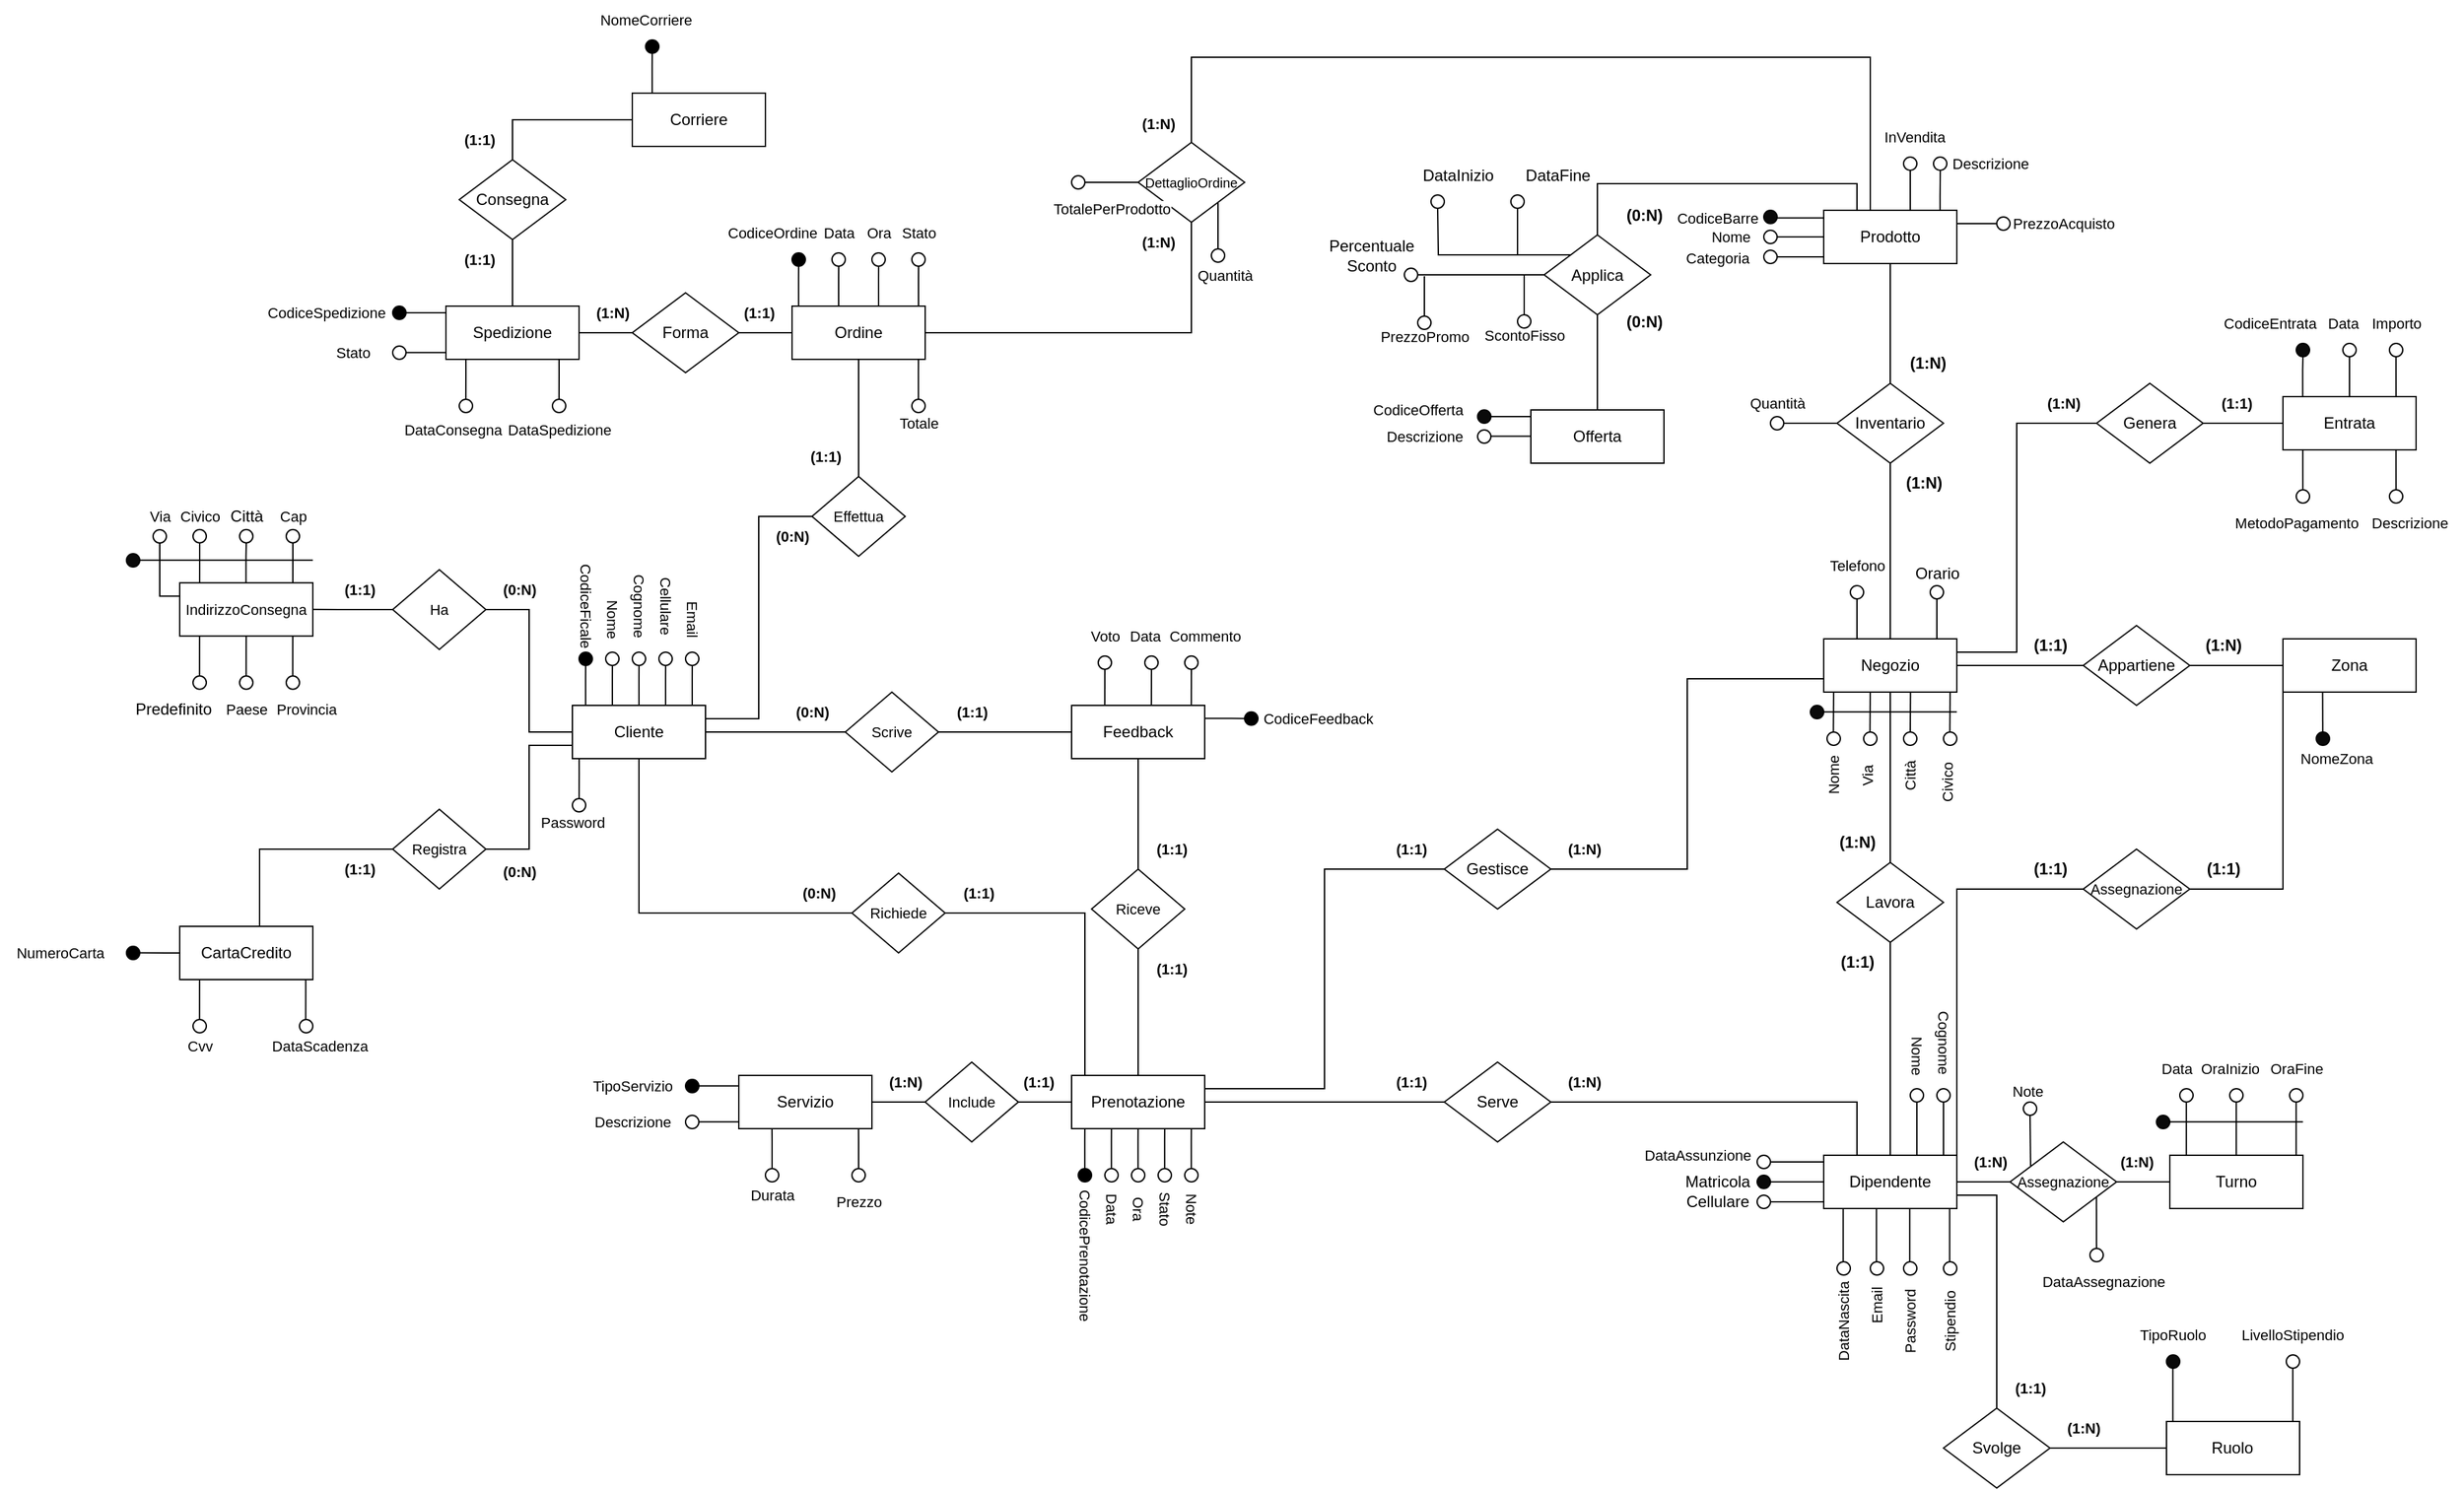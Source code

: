<mxfile version="26.0.11">
  <diagram name="Page-1" id="gynMwfnuq9wmplJf3m1p">
    <mxGraphModel dx="5114" dy="2435" grid="1" gridSize="10" guides="1" tooltips="1" connect="1" arrows="1" fold="1" page="1" pageScale="1" pageWidth="850" pageHeight="1100" math="0" shadow="0">
      <root>
        <mxCell id="0" />
        <mxCell id="1" parent="0" />
        <mxCell id="BY9FEdLP28-7sdqENkhA-164" style="edgeStyle=none;shape=connector;rounded=0;orthogonalLoop=1;jettySize=auto;html=1;exitX=0.25;exitY=0;exitDx=0;exitDy=0;strokeColor=default;align=center;verticalAlign=middle;fontFamily=Helvetica;fontSize=11;fontColor=default;labelBackgroundColor=default;endArrow=none;entryX=0.5;entryY=1;entryDx=0;entryDy=0;" parent="1" source="BY9FEdLP28-7sdqENkhA-168" target="BY9FEdLP28-7sdqENkhA-193" edge="1">
          <mxGeometry relative="1" as="geometry">
            <mxPoint x="-579.953" y="360" as="targetPoint" />
          </mxGeometry>
        </mxCell>
        <mxCell id="BY9FEdLP28-7sdqENkhA-165" style="edgeStyle=none;shape=connector;rounded=0;orthogonalLoop=1;jettySize=auto;html=1;strokeColor=default;align=center;verticalAlign=middle;fontFamily=Helvetica;fontSize=11;fontColor=default;labelBackgroundColor=default;endArrow=none;entryX=0.5;entryY=1;entryDx=0;entryDy=0;exitX=0.948;exitY=-0.003;exitDx=0;exitDy=0;exitPerimeter=0;" parent="1" edge="1">
          <mxGeometry relative="1" as="geometry">
            <mxPoint x="-539.8" y="432.12" as="targetPoint" />
            <mxPoint x="-540" y="462" as="sourcePoint" />
          </mxGeometry>
        </mxCell>
        <mxCell id="BY9FEdLP28-7sdqENkhA-166" style="edgeStyle=orthogonalEdgeStyle;shape=connector;rounded=0;orthogonalLoop=1;jettySize=auto;html=1;strokeColor=default;align=center;verticalAlign=middle;fontFamily=Helvetica;fontSize=11;fontColor=default;labelBackgroundColor=default;endArrow=none;endFill=0;" parent="1" source="BY9FEdLP28-7sdqENkhA-265" edge="1">
          <mxGeometry relative="1" as="geometry">
            <mxPoint x="-555" y="240" as="targetPoint" />
          </mxGeometry>
        </mxCell>
        <mxCell id="BY9FEdLP28-7sdqENkhA-167" style="edgeStyle=orthogonalEdgeStyle;shape=connector;rounded=0;orthogonalLoop=1;jettySize=auto;html=1;entryX=0;entryY=0.5;entryDx=0;entryDy=0;strokeColor=default;align=center;verticalAlign=middle;fontFamily=Helvetica;fontSize=11;fontColor=default;labelBackgroundColor=default;endArrow=none;endFill=0;" parent="1" source="BY9FEdLP28-7sdqENkhA-168" target="BY9FEdLP28-7sdqENkhA-211" edge="1">
          <mxGeometry relative="1" as="geometry" />
        </mxCell>
        <mxCell id="BY9FEdLP28-7sdqENkhA-532" style="edgeStyle=orthogonalEdgeStyle;rounded=0;orthogonalLoop=1;jettySize=auto;html=1;entryX=0.5;entryY=0;entryDx=0;entryDy=0;endArrow=none;endFill=0;" parent="1" source="BY9FEdLP28-7sdqENkhA-168" target="BY9FEdLP28-7sdqENkhA-529" edge="1">
          <mxGeometry relative="1" as="geometry" />
        </mxCell>
        <mxCell id="BY9FEdLP28-7sdqENkhA-168" value="Negozio" style="whiteSpace=wrap;html=1;align=center;" parent="1" vertex="1">
          <mxGeometry x="-605" y="392" width="100" height="40" as="geometry" />
        </mxCell>
        <mxCell id="BY9FEdLP28-7sdqENkhA-169" style="edgeStyle=none;shape=connector;rounded=0;orthogonalLoop=1;jettySize=auto;html=1;exitX=0;exitY=0.25;exitDx=0;exitDy=0;strokeColor=default;align=center;verticalAlign=middle;fontFamily=Helvetica;fontSize=11;fontColor=default;labelBackgroundColor=default;endArrow=none;" parent="1" edge="1">
          <mxGeometry relative="1" as="geometry">
            <mxPoint x="-855" y="225" as="targetPoint" />
            <mxPoint x="-825" y="225" as="sourcePoint" />
            <Array as="points">
              <mxPoint x="-835" y="225" />
            </Array>
          </mxGeometry>
        </mxCell>
        <mxCell id="BY9FEdLP28-7sdqENkhA-173" value="Offerta" style="whiteSpace=wrap;html=1;align=center;" parent="1" vertex="1">
          <mxGeometry x="-825" y="220" width="100" height="40" as="geometry" />
        </mxCell>
        <mxCell id="BY9FEdLP28-7sdqENkhA-174" style="edgeStyle=orthogonalEdgeStyle;shape=connector;rounded=0;orthogonalLoop=1;jettySize=auto;html=1;strokeColor=default;align=center;verticalAlign=middle;fontFamily=Helvetica;fontSize=11;fontColor=default;labelBackgroundColor=default;endArrow=none;endFill=0;" parent="1" edge="1">
          <mxGeometry relative="1" as="geometry">
            <mxPoint x="-640" y="75.74" as="targetPoint" />
            <mxPoint x="-605" y="75.74" as="sourcePoint" />
          </mxGeometry>
        </mxCell>
        <mxCell id="BY9FEdLP28-7sdqENkhA-175" style="edgeStyle=orthogonalEdgeStyle;shape=connector;rounded=0;orthogonalLoop=1;jettySize=auto;html=1;exitX=0;exitY=0.5;exitDx=0;exitDy=0;strokeColor=default;align=center;verticalAlign=middle;fontFamily=Helvetica;fontSize=11;fontColor=default;labelBackgroundColor=default;endArrow=none;endFill=0;" parent="1" edge="1">
          <mxGeometry relative="1" as="geometry">
            <mxPoint x="-640" y="90.047" as="targetPoint" />
            <mxPoint x="-605" y="90" as="sourcePoint" />
          </mxGeometry>
        </mxCell>
        <mxCell id="BY9FEdLP28-7sdqENkhA-176" style="edgeStyle=orthogonalEdgeStyle;shape=connector;rounded=0;orthogonalLoop=1;jettySize=auto;html=1;exitX=0;exitY=0.75;exitDx=0;exitDy=0;strokeColor=default;align=center;verticalAlign=middle;fontFamily=Helvetica;fontSize=11;fontColor=default;labelBackgroundColor=default;endArrow=none;endFill=0;" parent="1" edge="1">
          <mxGeometry relative="1" as="geometry">
            <mxPoint x="-640" y="105.047" as="targetPoint" />
            <mxPoint x="-605" y="105" as="sourcePoint" />
          </mxGeometry>
        </mxCell>
        <mxCell id="BY9FEdLP28-7sdqENkhA-177" style="edgeStyle=orthogonalEdgeStyle;shape=connector;rounded=0;orthogonalLoop=1;jettySize=auto;html=1;strokeColor=default;align=center;verticalAlign=middle;fontFamily=Helvetica;fontSize=11;fontColor=default;labelBackgroundColor=default;endArrow=none;endFill=0;entryX=0;entryY=0.5;entryDx=0;entryDy=0;" parent="1" target="BY9FEdLP28-7sdqENkhA-208" edge="1">
          <mxGeometry relative="1" as="geometry">
            <mxPoint x="-480" y="80" as="targetPoint" />
            <mxPoint x="-505" y="80.0" as="sourcePoint" />
          </mxGeometry>
        </mxCell>
        <mxCell id="BY9FEdLP28-7sdqENkhA-179" value="(1:N)" style="text;html=1;align=center;verticalAlign=middle;resizable=0;points=[];autosize=1;strokeColor=none;fillColor=none;fontStyle=1" parent="1" vertex="1">
          <mxGeometry x="-552.5" y="170" width="50" height="30" as="geometry" />
        </mxCell>
        <mxCell id="BY9FEdLP28-7sdqENkhA-188" value="(1:N)" style="text;html=1;align=center;verticalAlign=middle;resizable=0;points=[];autosize=1;strokeColor=none;fillColor=none;fontStyle=1" parent="1" vertex="1">
          <mxGeometry x="-555" y="260" width="50" height="30" as="geometry" />
        </mxCell>
        <mxCell id="BY9FEdLP28-7sdqENkhA-192" value="Nome" style="text;html=1;align=center;verticalAlign=middle;resizable=1;points=[];autosize=1;strokeColor=none;fillColor=none;fontFamily=Helvetica;fontSize=11;fontColor=default;labelBackgroundColor=default;movable=1;rotatable=1;deletable=1;editable=1;locked=0;connectable=1;rotation=-90;" parent="1" vertex="1">
          <mxGeometry x="-622.5" y="480" width="50" height="30" as="geometry" />
        </mxCell>
        <mxCell id="BY9FEdLP28-7sdqENkhA-193" value="" style="ellipse;whiteSpace=wrap;html=1;aspect=fixed;fontFamily=Helvetica;fontSize=11;fontColor=default;labelBackgroundColor=default;fillColor=none;" parent="1" vertex="1">
          <mxGeometry x="-585" y="352" width="10" height="10" as="geometry" />
        </mxCell>
        <mxCell id="BY9FEdLP28-7sdqENkhA-194" value="Telefono" style="text;html=1;align=center;verticalAlign=middle;resizable=0;points=[];autosize=1;strokeColor=none;fillColor=none;fontFamily=Helvetica;fontSize=11;fontColor=default;labelBackgroundColor=default;" parent="1" vertex="1">
          <mxGeometry x="-615" y="322" width="70" height="30" as="geometry" />
        </mxCell>
        <mxCell id="BY9FEdLP28-7sdqENkhA-195" value="" style="ellipse;whiteSpace=wrap;html=1;aspect=fixed;fontFamily=Helvetica;fontSize=11;fontColor=default;labelBackgroundColor=default;fillColor=none;" parent="1" vertex="1">
          <mxGeometry x="-545" y="462" width="10" height="10" as="geometry" />
        </mxCell>
        <mxCell id="BY9FEdLP28-7sdqENkhA-196" value="Civico" style="text;html=1;align=center;verticalAlign=middle;resizable=0;points=[];autosize=1;strokeColor=none;fillColor=none;fontFamily=Helvetica;fontSize=11;fontColor=default;labelBackgroundColor=default;rotation=-90;" parent="1" vertex="1">
          <mxGeometry x="-542" y="485" width="60" height="30" as="geometry" />
        </mxCell>
        <mxCell id="BY9FEdLP28-7sdqENkhA-197" value="" style="ellipse;whiteSpace=wrap;html=1;aspect=fixed;fontFamily=Helvetica;fontSize=11;fontColor=default;labelBackgroundColor=default;fillColor=#0A0A0A;" parent="1" vertex="1">
          <mxGeometry x="-865" y="220" width="10" height="10" as="geometry" />
        </mxCell>
        <mxCell id="BY9FEdLP28-7sdqENkhA-198" value="CodiceOfferta" style="text;html=1;align=center;verticalAlign=middle;resizable=0;points=[];autosize=1;strokeColor=none;fillColor=none;fontFamily=Helvetica;fontSize=11;fontColor=default;labelBackgroundColor=default;" parent="1" vertex="1">
          <mxGeometry x="-960" y="205" width="100" height="30" as="geometry" />
        </mxCell>
        <mxCell id="BY9FEdLP28-7sdqENkhA-202" style="edgeStyle=none;shape=connector;rounded=0;orthogonalLoop=1;jettySize=auto;html=1;exitX=0;exitY=0.75;exitDx=0;exitDy=0;strokeColor=default;align=center;verticalAlign=middle;fontFamily=Helvetica;fontSize=11;fontColor=default;labelBackgroundColor=default;endArrow=none;" parent="1" edge="1">
          <mxGeometry relative="1" as="geometry">
            <mxPoint x="-855" y="239.81" as="targetPoint" />
            <mxPoint x="-825" y="239.81" as="sourcePoint" />
          </mxGeometry>
        </mxCell>
        <mxCell id="BY9FEdLP28-7sdqENkhA-203" value="" style="ellipse;whiteSpace=wrap;html=1;aspect=fixed;fontFamily=Helvetica;fontSize=11;fontColor=default;labelBackgroundColor=default;fillColor=none;" parent="1" vertex="1">
          <mxGeometry x="-865" y="235" width="10" height="10" as="geometry" />
        </mxCell>
        <mxCell id="BY9FEdLP28-7sdqENkhA-204" value="Descrizione" style="text;html=1;align=center;verticalAlign=middle;resizable=0;points=[];autosize=1;strokeColor=none;fillColor=none;fontFamily=Helvetica;fontSize=11;fontColor=default;labelBackgroundColor=default;" parent="1" vertex="1">
          <mxGeometry x="-945" y="225" width="80" height="30" as="geometry" />
        </mxCell>
        <mxCell id="BY9FEdLP28-7sdqENkhA-208" value="" style="ellipse;whiteSpace=wrap;html=1;aspect=fixed;fontFamily=Helvetica;fontSize=11;fontColor=default;labelBackgroundColor=default;fillColor=none;" parent="1" vertex="1">
          <mxGeometry x="-475" y="75" width="10" height="10" as="geometry" />
        </mxCell>
        <mxCell id="BY9FEdLP28-7sdqENkhA-209" value="" style="endArrow=none;html=1;rounded=0;entryX=0.5;entryY=1;entryDx=0;entryDy=0;" parent="1" target="BY9FEdLP28-7sdqENkhA-211" edge="1">
          <mxGeometry width="50" height="50" relative="1" as="geometry">
            <mxPoint x="-370" y="432" as="sourcePoint" />
            <mxPoint x="-370.19" y="252" as="targetPoint" />
          </mxGeometry>
        </mxCell>
        <mxCell id="BY9FEdLP28-7sdqENkhA-210" style="edgeStyle=none;shape=connector;rounded=0;orthogonalLoop=1;jettySize=auto;html=1;exitX=1;exitY=0.5;exitDx=0;exitDy=0;entryX=0;entryY=0.5;entryDx=0;entryDy=0;strokeColor=default;align=center;verticalAlign=middle;fontFamily=Helvetica;fontSize=11;fontColor=default;labelBackgroundColor=default;endArrow=none;" parent="1" source="BY9FEdLP28-7sdqENkhA-211" target="BY9FEdLP28-7sdqENkhA-212" edge="1">
          <mxGeometry relative="1" as="geometry" />
        </mxCell>
        <mxCell id="BY9FEdLP28-7sdqENkhA-211" value="Appartiene" style="shape=rhombus;perimeter=rhombusPerimeter;whiteSpace=wrap;html=1;align=center;" parent="1" vertex="1">
          <mxGeometry x="-410" y="382" width="80" height="60" as="geometry" />
        </mxCell>
        <mxCell id="BY9FEdLP28-7sdqENkhA-212" value="Zona" style="whiteSpace=wrap;html=1;align=center;" parent="1" vertex="1">
          <mxGeometry x="-260" y="392" width="100" height="40" as="geometry" />
        </mxCell>
        <mxCell id="BY9FEdLP28-7sdqENkhA-213" value="" style="edgeStyle=none;shape=connector;rounded=0;orthogonalLoop=1;jettySize=auto;html=1;exitX=0.75;exitY=1;exitDx=0;exitDy=0;strokeColor=default;align=center;verticalAlign=middle;fontFamily=Helvetica;fontSize=11;fontColor=default;labelBackgroundColor=default;endArrow=none;" parent="1" edge="1">
          <mxGeometry relative="1" as="geometry">
            <mxPoint x="-230.11" y="462" as="targetPoint" />
            <mxPoint x="-230.22" y="432" as="sourcePoint" />
          </mxGeometry>
        </mxCell>
        <mxCell id="BY9FEdLP28-7sdqENkhA-214" value="" style="ellipse;whiteSpace=wrap;html=1;aspect=fixed;fontFamily=Helvetica;fontSize=11;fontColor=default;labelBackgroundColor=default;fillColor=#0A0A0A;" parent="1" vertex="1">
          <mxGeometry x="-235" y="462" width="10" height="10" as="geometry" />
        </mxCell>
        <mxCell id="BY9FEdLP28-7sdqENkhA-215" value="NomeZona" style="text;html=1;align=center;verticalAlign=middle;resizable=0;points=[];autosize=1;strokeColor=none;fillColor=none;fontFamily=Helvetica;fontSize=11;fontColor=default;labelBackgroundColor=default;" parent="1" vertex="1">
          <mxGeometry x="-260" y="466.88" width="80" height="30" as="geometry" />
        </mxCell>
        <mxCell id="BY9FEdLP28-7sdqENkhA-219" value="(1:N)" style="text;html=1;align=center;verticalAlign=middle;resizable=0;points=[];autosize=1;strokeColor=none;fillColor=none;fontStyle=1" parent="1" vertex="1">
          <mxGeometry x="-330" y="382" width="50" height="30" as="geometry" />
        </mxCell>
        <mxCell id="BY9FEdLP28-7sdqENkhA-220" value="(1:1)" style="text;html=1;align=center;verticalAlign=middle;resizable=0;points=[];autosize=1;strokeColor=none;fillColor=none;fontStyle=1" parent="1" vertex="1">
          <mxGeometry x="-460" y="382" width="50" height="30" as="geometry" />
        </mxCell>
        <mxCell id="BY9FEdLP28-7sdqENkhA-221" value="" style="ellipse;whiteSpace=wrap;html=1;aspect=fixed;fontFamily=Helvetica;fontSize=11;fontColor=default;labelBackgroundColor=default;fillColor=#0A0A0A;" parent="1" vertex="1">
          <mxGeometry x="-650" y="70" width="10" height="10" as="geometry" />
        </mxCell>
        <mxCell id="BY9FEdLP28-7sdqENkhA-222" value="CodiceBarre" style="text;html=1;align=center;verticalAlign=middle;resizable=0;points=[];autosize=1;strokeColor=none;fillColor=none;fontFamily=Helvetica;fontSize=11;fontColor=default;labelBackgroundColor=default;" parent="1" vertex="1">
          <mxGeometry x="-730" y="61" width="90" height="30" as="geometry" />
        </mxCell>
        <mxCell id="BY9FEdLP28-7sdqENkhA-223" value="" style="ellipse;whiteSpace=wrap;html=1;aspect=fixed;fontFamily=Helvetica;fontSize=11;fontColor=default;labelBackgroundColor=default;fillColor=none;" parent="1" vertex="1">
          <mxGeometry x="-650" y="85" width="10" height="10" as="geometry" />
        </mxCell>
        <mxCell id="BY9FEdLP28-7sdqENkhA-224" value="Nome" style="text;html=1;align=center;verticalAlign=middle;resizable=0;points=[];autosize=1;strokeColor=none;fillColor=none;fontFamily=Helvetica;fontSize=11;fontColor=default;labelBackgroundColor=default;" parent="1" vertex="1">
          <mxGeometry x="-700" y="75" width="50" height="30" as="geometry" />
        </mxCell>
        <mxCell id="BY9FEdLP28-7sdqENkhA-225" value="" style="ellipse;whiteSpace=wrap;html=1;aspect=fixed;fontFamily=Helvetica;fontSize=11;fontColor=default;labelBackgroundColor=default;fillColor=none;" parent="1" vertex="1">
          <mxGeometry x="-650" y="100" width="10" height="10" as="geometry" />
        </mxCell>
        <mxCell id="BY9FEdLP28-7sdqENkhA-226" value="Categoria" style="text;html=1;align=center;verticalAlign=middle;resizable=0;points=[];autosize=1;strokeColor=none;fillColor=none;fontFamily=Helvetica;fontSize=11;fontColor=default;labelBackgroundColor=default;" parent="1" vertex="1">
          <mxGeometry x="-720" y="91" width="70" height="30" as="geometry" />
        </mxCell>
        <mxCell id="BY9FEdLP28-7sdqENkhA-227" value="PrezzoAcquisto" style="text;html=1;align=center;verticalAlign=middle;resizable=0;points=[];autosize=1;strokeColor=none;fillColor=none;fontFamily=Helvetica;fontSize=11;fontColor=default;labelBackgroundColor=default;" parent="1" vertex="1">
          <mxGeometry x="-475" y="65" width="100" height="30" as="geometry" />
        </mxCell>
        <mxCell id="BY9FEdLP28-7sdqENkhA-228" value="" style="ellipse;whiteSpace=wrap;html=1;aspect=fixed;fontFamily=Helvetica;fontSize=11;fontColor=default;labelBackgroundColor=default;fillColor=none;" parent="1" vertex="1">
          <mxGeometry x="-645" y="225" width="10" height="10" as="geometry" />
        </mxCell>
        <mxCell id="BY9FEdLP28-7sdqENkhA-229" value="Quantità" style="text;html=1;align=center;verticalAlign=middle;resizable=0;points=[];autosize=1;strokeColor=none;fillColor=none;fontFamily=Helvetica;fontSize=11;fontColor=default;labelBackgroundColor=default;" parent="1" vertex="1">
          <mxGeometry x="-675" y="200" width="70" height="30" as="geometry" />
        </mxCell>
        <mxCell id="BY9FEdLP28-7sdqENkhA-230" style="edgeStyle=orthogonalEdgeStyle;shape=connector;rounded=0;orthogonalLoop=1;jettySize=auto;html=1;entryX=0.5;entryY=1;entryDx=0;entryDy=0;strokeColor=default;align=center;verticalAlign=middle;fontFamily=Helvetica;fontSize=11;fontColor=default;labelBackgroundColor=default;endArrow=none;endFill=0;" parent="1" source="BY9FEdLP28-7sdqENkhA-265" target="BY9FEdLP28-7sdqENkhA-233" edge="1">
          <mxGeometry relative="1" as="geometry" />
        </mxCell>
        <mxCell id="BY9FEdLP28-7sdqENkhA-231" style="edgeStyle=orthogonalEdgeStyle;shape=connector;rounded=0;orthogonalLoop=1;jettySize=auto;html=1;strokeColor=default;align=center;verticalAlign=middle;fontFamily=Helvetica;fontSize=11;fontColor=default;labelBackgroundColor=default;endArrow=none;endFill=0;entryX=1;entryY=0.5;entryDx=0;entryDy=0;" parent="1" source="BY9FEdLP28-7sdqENkhA-265" target="BY9FEdLP28-7sdqENkhA-228" edge="1">
          <mxGeometry relative="1" as="geometry">
            <mxPoint x="-630.0" y="210" as="targetPoint" />
          </mxGeometry>
        </mxCell>
        <mxCell id="BY9FEdLP28-7sdqENkhA-886" style="edgeStyle=orthogonalEdgeStyle;shape=connector;rounded=0;orthogonalLoop=1;jettySize=auto;html=1;entryX=0.5;entryY=0;entryDx=0;entryDy=0;strokeColor=default;align=center;verticalAlign=middle;fontFamily=Helvetica;fontSize=11;fontColor=default;labelBackgroundColor=default;endArrow=none;endFill=0;" parent="1" source="BY9FEdLP28-7sdqENkhA-233" target="BY9FEdLP28-7sdqENkhA-313" edge="1">
          <mxGeometry relative="1" as="geometry">
            <Array as="points">
              <mxPoint x="-570" y="-45" />
              <mxPoint x="-1080" y="-45" />
            </Array>
          </mxGeometry>
        </mxCell>
        <mxCell id="3L8KIdEzgTflVCzgYzIy-38" style="edgeStyle=orthogonalEdgeStyle;rounded=0;orthogonalLoop=1;jettySize=auto;html=1;exitX=0.25;exitY=0;exitDx=0;exitDy=0;entryX=0.5;entryY=0;entryDx=0;entryDy=0;endArrow=none;startFill=0;" edge="1" parent="1" source="BY9FEdLP28-7sdqENkhA-233" target="3L8KIdEzgTflVCzgYzIy-23">
          <mxGeometry relative="1" as="geometry" />
        </mxCell>
        <mxCell id="BY9FEdLP28-7sdqENkhA-233" value="&lt;div&gt;Prodotto&lt;/div&gt;" style="whiteSpace=wrap;html=1;align=center;" parent="1" vertex="1">
          <mxGeometry x="-605" y="70" width="100" height="40" as="geometry" />
        </mxCell>
        <mxCell id="BY9FEdLP28-7sdqENkhA-234" style="edgeStyle=orthogonalEdgeStyle;shape=connector;rounded=0;orthogonalLoop=1;jettySize=auto;html=1;entryX=1;entryY=0.5;entryDx=0;entryDy=0;strokeColor=default;align=center;verticalAlign=middle;fontFamily=Helvetica;fontSize=11;fontColor=default;labelBackgroundColor=default;endArrow=none;endFill=0;" parent="1" source="BY9FEdLP28-7sdqENkhA-238" target="BY9FEdLP28-7sdqENkhA-240" edge="1">
          <mxGeometry relative="1" as="geometry" />
        </mxCell>
        <mxCell id="BY9FEdLP28-7sdqENkhA-235" style="edgeStyle=orthogonalEdgeStyle;shape=connector;rounded=0;orthogonalLoop=1;jettySize=auto;html=1;exitX=0.25;exitY=0;exitDx=0;exitDy=0;strokeColor=default;align=center;verticalAlign=middle;fontFamily=Helvetica;fontSize=11;fontColor=default;labelBackgroundColor=default;endArrow=none;endFill=0;" parent="1" edge="1">
          <mxGeometry relative="1" as="geometry">
            <mxPoint x="-245" y="180" as="targetPoint" />
            <mxPoint x="-245.17" y="210" as="sourcePoint" />
            <Array as="points">
              <mxPoint x="-245.17" y="190" />
              <mxPoint x="-245.17" y="190" />
            </Array>
          </mxGeometry>
        </mxCell>
        <mxCell id="BY9FEdLP28-7sdqENkhA-236" style="edgeStyle=orthogonalEdgeStyle;shape=connector;rounded=0;orthogonalLoop=1;jettySize=auto;html=1;exitX=0.5;exitY=0;exitDx=0;exitDy=0;strokeColor=default;align=center;verticalAlign=middle;fontFamily=Helvetica;fontSize=11;fontColor=default;labelBackgroundColor=default;endArrow=none;endFill=0;" parent="1" source="BY9FEdLP28-7sdqENkhA-238" edge="1">
          <mxGeometry relative="1" as="geometry">
            <mxPoint x="-210" y="180" as="targetPoint" />
          </mxGeometry>
        </mxCell>
        <mxCell id="BY9FEdLP28-7sdqENkhA-237" style="edgeStyle=orthogonalEdgeStyle;shape=connector;rounded=0;orthogonalLoop=1;jettySize=auto;html=1;exitX=0.75;exitY=0;exitDx=0;exitDy=0;strokeColor=default;align=center;verticalAlign=middle;fontFamily=Helvetica;fontSize=11;fontColor=default;labelBackgroundColor=default;endArrow=none;endFill=0;" parent="1" edge="1">
          <mxGeometry relative="1" as="geometry">
            <mxPoint x="-175.1" y="180" as="targetPoint" />
            <mxPoint x="-175.07" y="210" as="sourcePoint" />
            <Array as="points">
              <mxPoint x="-175.1" y="191" />
              <mxPoint x="-175.1" y="191" />
            </Array>
          </mxGeometry>
        </mxCell>
        <mxCell id="BY9FEdLP28-7sdqENkhA-238" value="Entrata" style="whiteSpace=wrap;html=1;align=center;" parent="1" vertex="1">
          <mxGeometry x="-260" y="210" width="100" height="40" as="geometry" />
        </mxCell>
        <mxCell id="BY9FEdLP28-7sdqENkhA-239" style="edgeStyle=orthogonalEdgeStyle;shape=connector;rounded=0;orthogonalLoop=1;jettySize=auto;html=1;entryX=1;entryY=0.25;entryDx=0;entryDy=0;strokeColor=default;align=center;verticalAlign=middle;fontFamily=Helvetica;fontSize=11;fontColor=default;labelBackgroundColor=default;endArrow=none;endFill=0;" parent="1" source="BY9FEdLP28-7sdqENkhA-240" target="BY9FEdLP28-7sdqENkhA-168" edge="1">
          <mxGeometry relative="1" as="geometry">
            <Array as="points">
              <mxPoint x="-460" y="230" />
              <mxPoint x="-460" y="402" />
            </Array>
          </mxGeometry>
        </mxCell>
        <mxCell id="BY9FEdLP28-7sdqENkhA-240" value="Genera" style="shape=rhombus;perimeter=rhombusPerimeter;whiteSpace=wrap;html=1;align=center;" parent="1" vertex="1">
          <mxGeometry x="-400" y="200" width="80" height="60" as="geometry" />
        </mxCell>
        <mxCell id="BY9FEdLP28-7sdqENkhA-241" value="(1:N)" style="text;html=1;align=center;verticalAlign=middle;resizable=0;points=[];autosize=1;strokeColor=none;fillColor=none;fontFamily=Helvetica;fontSize=11;fontColor=default;labelBackgroundColor=default;fontStyle=1" parent="1" vertex="1">
          <mxGeometry x="-450" y="200" width="50" height="30" as="geometry" />
        </mxCell>
        <mxCell id="BY9FEdLP28-7sdqENkhA-242" value="(1:1)" style="text;html=1;align=center;verticalAlign=middle;resizable=0;points=[];autosize=1;strokeColor=none;fillColor=none;fontFamily=Helvetica;fontSize=11;fontColor=default;labelBackgroundColor=default;fontStyle=1" parent="1" vertex="1">
          <mxGeometry x="-320" y="200" width="50" height="30" as="geometry" />
        </mxCell>
        <mxCell id="BY9FEdLP28-7sdqENkhA-243" value="" style="ellipse;whiteSpace=wrap;html=1;aspect=fixed;fontFamily=Helvetica;fontSize=11;fontColor=default;labelBackgroundColor=default;fillColor=#0A0A0A;" parent="1" vertex="1">
          <mxGeometry x="-250" y="170" width="10" height="10" as="geometry" />
        </mxCell>
        <mxCell id="BY9FEdLP28-7sdqENkhA-244" value="" style="ellipse;whiteSpace=wrap;html=1;aspect=fixed;fontFamily=Helvetica;fontSize=11;fontColor=default;labelBackgroundColor=default;fillColor=none;" parent="1" vertex="1">
          <mxGeometry x="-215" y="170" width="10" height="10" as="geometry" />
        </mxCell>
        <mxCell id="BY9FEdLP28-7sdqENkhA-245" value="" style="ellipse;whiteSpace=wrap;html=1;aspect=fixed;fontFamily=Helvetica;fontSize=11;fontColor=default;labelBackgroundColor=default;fillColor=none;" parent="1" vertex="1">
          <mxGeometry x="-180" y="170" width="10" height="10" as="geometry" />
        </mxCell>
        <mxCell id="BY9FEdLP28-7sdqENkhA-246" value="CodiceEntrata" style="text;html=1;align=center;verticalAlign=middle;resizable=0;points=[];autosize=1;strokeColor=none;fillColor=none;fontFamily=Helvetica;fontSize=11;fontColor=default;labelBackgroundColor=default;" parent="1" vertex="1">
          <mxGeometry x="-320" y="140" width="100" height="30" as="geometry" />
        </mxCell>
        <mxCell id="BY9FEdLP28-7sdqENkhA-247" value="Data" style="text;html=1;align=center;verticalAlign=middle;resizable=0;points=[];autosize=1;strokeColor=none;fillColor=none;fontFamily=Helvetica;fontSize=11;fontColor=default;labelBackgroundColor=default;" parent="1" vertex="1">
          <mxGeometry x="-240" y="140" width="50" height="30" as="geometry" />
        </mxCell>
        <mxCell id="BY9FEdLP28-7sdqENkhA-248" value="Importo" style="text;html=1;align=center;verticalAlign=middle;resizable=0;points=[];autosize=1;strokeColor=none;fillColor=none;fontFamily=Helvetica;fontSize=11;fontColor=default;labelBackgroundColor=default;" parent="1" vertex="1">
          <mxGeometry x="-205" y="140" width="60" height="30" as="geometry" />
        </mxCell>
        <mxCell id="BY9FEdLP28-7sdqENkhA-249" style="edgeStyle=orthogonalEdgeStyle;shape=connector;rounded=0;orthogonalLoop=1;jettySize=auto;html=1;exitX=0.75;exitY=0;exitDx=0;exitDy=0;strokeColor=default;align=center;verticalAlign=middle;fontFamily=Helvetica;fontSize=11;fontColor=default;labelBackgroundColor=default;endArrow=none;endFill=0;" parent="1" edge="1">
          <mxGeometry relative="1" as="geometry">
            <mxPoint x="-175.1" y="250" as="targetPoint" />
            <mxPoint x="-175.07" y="280" as="sourcePoint" />
            <Array as="points">
              <mxPoint x="-175.1" y="261" />
              <mxPoint x="-175.1" y="261" />
            </Array>
          </mxGeometry>
        </mxCell>
        <mxCell id="BY9FEdLP28-7sdqENkhA-250" style="edgeStyle=orthogonalEdgeStyle;shape=connector;rounded=0;orthogonalLoop=1;jettySize=auto;html=1;exitX=0.75;exitY=0;exitDx=0;exitDy=0;strokeColor=default;align=center;verticalAlign=middle;fontFamily=Helvetica;fontSize=11;fontColor=default;labelBackgroundColor=default;endArrow=none;endFill=0;" parent="1" edge="1">
          <mxGeometry relative="1" as="geometry">
            <mxPoint x="-245.1" y="250" as="targetPoint" />
            <mxPoint x="-245.07" y="280" as="sourcePoint" />
            <Array as="points">
              <mxPoint x="-245.1" y="261" />
              <mxPoint x="-245.1" y="261" />
            </Array>
          </mxGeometry>
        </mxCell>
        <mxCell id="BY9FEdLP28-7sdqENkhA-251" value="" style="ellipse;whiteSpace=wrap;html=1;aspect=fixed;fontFamily=Helvetica;fontSize=11;fontColor=default;labelBackgroundColor=default;fillColor=none;" parent="1" vertex="1">
          <mxGeometry x="-180" y="280" width="10" height="10" as="geometry" />
        </mxCell>
        <mxCell id="BY9FEdLP28-7sdqENkhA-252" value="" style="ellipse;whiteSpace=wrap;html=1;aspect=fixed;fontFamily=Helvetica;fontSize=11;fontColor=default;labelBackgroundColor=default;fillColor=none;" parent="1" vertex="1">
          <mxGeometry x="-250" y="280" width="10" height="10" as="geometry" />
        </mxCell>
        <mxCell id="BY9FEdLP28-7sdqENkhA-253" value="Descrizione" style="text;html=1;align=center;verticalAlign=middle;resizable=0;points=[];autosize=1;strokeColor=none;fillColor=none;fontFamily=Helvetica;fontSize=11;fontColor=default;labelBackgroundColor=default;" parent="1" vertex="1">
          <mxGeometry x="-205" y="290" width="80" height="30" as="geometry" />
        </mxCell>
        <mxCell id="BY9FEdLP28-7sdqENkhA-254" value="MetodoPagamento" style="text;html=1;align=center;verticalAlign=middle;resizable=0;points=[];autosize=1;strokeColor=none;fillColor=none;fontFamily=Helvetica;fontSize=11;fontColor=default;labelBackgroundColor=default;" parent="1" vertex="1">
          <mxGeometry x="-310" y="290" width="120" height="30" as="geometry" />
        </mxCell>
        <mxCell id="BY9FEdLP28-7sdqENkhA-255" style="edgeStyle=orthogonalEdgeStyle;shape=connector;rounded=0;orthogonalLoop=1;jettySize=auto;html=1;exitX=0.25;exitY=0;exitDx=0;exitDy=0;strokeColor=default;align=center;verticalAlign=middle;fontFamily=Helvetica;fontSize=11;fontColor=default;labelBackgroundColor=default;endArrow=none;endFill=0;" parent="1" edge="1">
          <mxGeometry relative="1" as="geometry">
            <mxPoint x="-517.41" y="40" as="targetPoint" />
            <mxPoint x="-517.58" y="70" as="sourcePoint" />
            <Array as="points">
              <mxPoint x="-517.41" y="60" />
              <mxPoint x="-517.41" y="60" />
            </Array>
          </mxGeometry>
        </mxCell>
        <mxCell id="BY9FEdLP28-7sdqENkhA-256" value="Descrizione" style="text;html=1;align=center;verticalAlign=middle;resizable=0;points=[];autosize=1;strokeColor=none;fillColor=none;fontFamily=Helvetica;fontSize=11;fontColor=default;labelBackgroundColor=default;" parent="1" vertex="1">
          <mxGeometry x="-520" y="20" width="80" height="30" as="geometry" />
        </mxCell>
        <mxCell id="BY9FEdLP28-7sdqENkhA-257" value="" style="ellipse;whiteSpace=wrap;html=1;aspect=fixed;fontFamily=Helvetica;fontSize=11;fontColor=default;labelBackgroundColor=default;fillColor=none;" parent="1" vertex="1">
          <mxGeometry x="-522.5" y="30" width="10" height="10" as="geometry" />
        </mxCell>
        <mxCell id="BY9FEdLP28-7sdqENkhA-261" style="edgeStyle=orthogonalEdgeStyle;shape=connector;rounded=0;orthogonalLoop=1;jettySize=auto;html=1;exitX=0.5;exitY=0;exitDx=0;exitDy=0;strokeColor=default;align=center;verticalAlign=middle;fontFamily=Helvetica;fontSize=11;fontColor=default;labelBackgroundColor=default;endArrow=none;endFill=0;" parent="1" edge="1">
          <mxGeometry relative="1" as="geometry">
            <mxPoint x="-540" y="40" as="targetPoint" />
            <mxPoint x="-540" y="70" as="sourcePoint" />
          </mxGeometry>
        </mxCell>
        <mxCell id="BY9FEdLP28-7sdqENkhA-262" value="" style="ellipse;whiteSpace=wrap;html=1;aspect=fixed;fontFamily=Helvetica;fontSize=11;fontColor=default;labelBackgroundColor=default;fillColor=none;" parent="1" vertex="1">
          <mxGeometry x="-545" y="30" width="10" height="10" as="geometry" />
        </mxCell>
        <mxCell id="BY9FEdLP28-7sdqENkhA-263" value="InVendita" style="text;html=1;align=center;verticalAlign=middle;resizable=0;points=[];autosize=1;strokeColor=none;fillColor=none;fontFamily=Helvetica;fontSize=11;fontColor=default;labelBackgroundColor=default;" parent="1" vertex="1">
          <mxGeometry x="-572.5" width="70" height="30" as="geometry" />
        </mxCell>
        <mxCell id="BY9FEdLP28-7sdqENkhA-264" value="" style="edgeStyle=orthogonalEdgeStyle;shape=connector;rounded=0;orthogonalLoop=1;jettySize=auto;html=1;strokeColor=default;align=center;verticalAlign=middle;fontFamily=Helvetica;fontSize=11;fontColor=default;labelBackgroundColor=default;endArrow=none;endFill=0;" parent="1" source="BY9FEdLP28-7sdqENkhA-168" target="BY9FEdLP28-7sdqENkhA-265" edge="1">
          <mxGeometry relative="1" as="geometry">
            <mxPoint x="-555" y="240" as="targetPoint" />
            <mxPoint x="-555" y="392" as="sourcePoint" />
          </mxGeometry>
        </mxCell>
        <mxCell id="BY9FEdLP28-7sdqENkhA-265" value="Inventario" style="shape=rhombus;perimeter=rhombusPerimeter;whiteSpace=wrap;html=1;align=center;" parent="1" vertex="1">
          <mxGeometry x="-595" y="200" width="80" height="60" as="geometry" />
        </mxCell>
        <mxCell id="BY9FEdLP28-7sdqENkhA-266" style="edgeStyle=orthogonalEdgeStyle;shape=connector;rounded=0;orthogonalLoop=1;jettySize=auto;html=1;exitX=0.25;exitY=0;exitDx=0;exitDy=0;strokeColor=default;align=center;verticalAlign=middle;fontFamily=Helvetica;fontSize=11;fontColor=default;labelBackgroundColor=default;endArrow=none;endFill=0;" parent="1" edge="1">
          <mxGeometry relative="1" as="geometry">
            <mxPoint x="-1375.05" y="112" as="targetPoint" />
            <mxPoint x="-1375.08" y="142" as="sourcePoint" />
            <Array as="points">
              <mxPoint x="-1375.08" y="122" />
              <mxPoint x="-1375.08" y="122" />
            </Array>
          </mxGeometry>
        </mxCell>
        <mxCell id="BY9FEdLP28-7sdqENkhA-267" value="" style="ellipse;whiteSpace=wrap;html=1;aspect=fixed;fontFamily=Helvetica;fontSize=11;fontColor=default;labelBackgroundColor=default;fillColor=#000000;" parent="1" vertex="1">
          <mxGeometry x="-1380" y="102" width="10" height="10" as="geometry" />
        </mxCell>
        <mxCell id="BY9FEdLP28-7sdqENkhA-268" value="" style="ellipse;whiteSpace=wrap;html=1;aspect=fixed;fontFamily=Helvetica;fontSize=11;fontColor=default;labelBackgroundColor=default;" parent="1" vertex="1">
          <mxGeometry x="-1350" y="102" width="10" height="10" as="geometry" />
        </mxCell>
        <mxCell id="BY9FEdLP28-7sdqENkhA-269" style="edgeStyle=orthogonalEdgeStyle;shape=connector;rounded=0;orthogonalLoop=1;jettySize=auto;html=1;exitX=0.25;exitY=0;exitDx=0;exitDy=0;strokeColor=default;align=center;verticalAlign=middle;fontFamily=Helvetica;fontSize=11;fontColor=default;labelBackgroundColor=default;endArrow=none;endFill=0;" parent="1" edge="1">
          <mxGeometry relative="1" as="geometry">
            <mxPoint x="-1344.95" y="112" as="targetPoint" />
            <mxPoint x="-1344.98" y="142" as="sourcePoint" />
            <Array as="points">
              <mxPoint x="-1344.98" y="122" />
              <mxPoint x="-1344.98" y="122" />
            </Array>
          </mxGeometry>
        </mxCell>
        <mxCell id="BY9FEdLP28-7sdqENkhA-270" style="edgeStyle=orthogonalEdgeStyle;shape=connector;rounded=0;orthogonalLoop=1;jettySize=auto;html=1;entryX=1;entryY=0.5;entryDx=0;entryDy=0;strokeColor=default;align=center;verticalAlign=middle;fontFamily=Helvetica;fontSize=11;fontColor=default;labelBackgroundColor=default;endArrow=none;endFill=0;" parent="1" source="BY9FEdLP28-7sdqENkhA-272" target="BY9FEdLP28-7sdqENkhA-277" edge="1">
          <mxGeometry relative="1" as="geometry" />
        </mxCell>
        <mxCell id="BY9FEdLP28-7sdqENkhA-271" style="edgeStyle=orthogonalEdgeStyle;shape=connector;rounded=0;orthogonalLoop=1;jettySize=auto;html=1;entryX=0.5;entryY=1;entryDx=0;entryDy=0;strokeColor=default;align=center;verticalAlign=middle;fontFamily=Helvetica;fontSize=11;fontColor=default;labelBackgroundColor=default;endArrow=none;endFill=0;" parent="1" source="BY9FEdLP28-7sdqENkhA-272" target="BY9FEdLP28-7sdqENkhA-313" edge="1">
          <mxGeometry relative="1" as="geometry" />
        </mxCell>
        <mxCell id="BY9FEdLP28-7sdqENkhA-272" value="Ordine" style="whiteSpace=wrap;html=1;align=center;" parent="1" vertex="1">
          <mxGeometry x="-1380" y="142" width="100" height="40" as="geometry" />
        </mxCell>
        <mxCell id="BY9FEdLP28-7sdqENkhA-273" style="edgeStyle=orthogonalEdgeStyle;shape=connector;rounded=0;orthogonalLoop=1;jettySize=auto;html=1;strokeColor=default;align=center;verticalAlign=middle;fontFamily=Helvetica;fontSize=11;fontColor=default;labelBackgroundColor=default;endArrow=none;endFill=0;" parent="1" edge="1">
          <mxGeometry relative="1" as="geometry">
            <mxPoint x="-1670" y="147" as="targetPoint" />
            <mxPoint x="-1640" y="147" as="sourcePoint" />
          </mxGeometry>
        </mxCell>
        <mxCell id="BY9FEdLP28-7sdqENkhA-274" value="Spedizione" style="whiteSpace=wrap;html=1;align=center;" parent="1" vertex="1">
          <mxGeometry x="-1640" y="142" width="100" height="40" as="geometry" />
        </mxCell>
        <mxCell id="BY9FEdLP28-7sdqENkhA-275" value="Corriere" style="whiteSpace=wrap;html=1;align=center;" parent="1" vertex="1">
          <mxGeometry x="-1500" y="-18" width="100" height="40" as="geometry" />
        </mxCell>
        <mxCell id="BY9FEdLP28-7sdqENkhA-276" style="edgeStyle=orthogonalEdgeStyle;shape=connector;rounded=0;orthogonalLoop=1;jettySize=auto;html=1;entryX=1;entryY=0.5;entryDx=0;entryDy=0;strokeColor=default;align=center;verticalAlign=middle;fontFamily=Helvetica;fontSize=11;fontColor=default;labelBackgroundColor=default;endArrow=none;endFill=0;" parent="1" source="BY9FEdLP28-7sdqENkhA-277" target="BY9FEdLP28-7sdqENkhA-274" edge="1">
          <mxGeometry relative="1" as="geometry" />
        </mxCell>
        <mxCell id="BY9FEdLP28-7sdqENkhA-277" value="Forma" style="shape=rhombus;perimeter=rhombusPerimeter;whiteSpace=wrap;html=1;align=center;" parent="1" vertex="1">
          <mxGeometry x="-1500" y="132" width="80" height="60" as="geometry" />
        </mxCell>
        <mxCell id="BY9FEdLP28-7sdqENkhA-278" value="CodiceOrdine" style="text;html=1;align=center;verticalAlign=middle;resizable=0;points=[];autosize=1;strokeColor=none;fillColor=none;fontFamily=Helvetica;fontSize=11;fontColor=default;labelBackgroundColor=default;" parent="1" vertex="1">
          <mxGeometry x="-1440" y="72" width="90" height="30" as="geometry" />
        </mxCell>
        <mxCell id="BY9FEdLP28-7sdqENkhA-279" value="Data" style="text;html=1;align=center;verticalAlign=middle;resizable=0;points=[];autosize=1;strokeColor=none;fillColor=none;fontFamily=Helvetica;fontSize=11;fontColor=default;labelBackgroundColor=default;" parent="1" vertex="1">
          <mxGeometry x="-1370" y="72" width="50" height="30" as="geometry" />
        </mxCell>
        <mxCell id="BY9FEdLP28-7sdqENkhA-280" value="Stato" style="text;html=1;align=center;verticalAlign=middle;resizable=0;points=[];autosize=1;strokeColor=none;fillColor=none;fontFamily=Helvetica;fontSize=11;fontColor=default;labelBackgroundColor=default;" parent="1" vertex="1">
          <mxGeometry x="-1310" y="72" width="50" height="30" as="geometry" />
        </mxCell>
        <mxCell id="BY9FEdLP28-7sdqENkhA-281" value="" style="ellipse;whiteSpace=wrap;html=1;aspect=fixed;fontFamily=Helvetica;fontSize=11;fontColor=default;labelBackgroundColor=default;" parent="1" vertex="1">
          <mxGeometry x="-1320" y="102" width="10" height="10" as="geometry" />
        </mxCell>
        <mxCell id="BY9FEdLP28-7sdqENkhA-282" style="edgeStyle=orthogonalEdgeStyle;shape=connector;rounded=0;orthogonalLoop=1;jettySize=auto;html=1;exitX=0.25;exitY=0;exitDx=0;exitDy=0;strokeColor=default;align=center;verticalAlign=middle;fontFamily=Helvetica;fontSize=11;fontColor=default;labelBackgroundColor=default;endArrow=none;endFill=0;" parent="1" edge="1">
          <mxGeometry relative="1" as="geometry">
            <mxPoint x="-1314.95" y="112" as="targetPoint" />
            <mxPoint x="-1314.98" y="142" as="sourcePoint" />
            <Array as="points">
              <mxPoint x="-1314.98" y="122" />
              <mxPoint x="-1314.98" y="122" />
            </Array>
          </mxGeometry>
        </mxCell>
        <mxCell id="BY9FEdLP28-7sdqENkhA-283" value="Ora" style="text;html=1;align=center;verticalAlign=middle;resizable=0;points=[];autosize=1;strokeColor=none;fillColor=none;fontFamily=Helvetica;fontSize=11;fontColor=default;labelBackgroundColor=default;" parent="1" vertex="1">
          <mxGeometry x="-1335" y="72" width="40" height="30" as="geometry" />
        </mxCell>
        <mxCell id="BY9FEdLP28-7sdqENkhA-284" style="edgeStyle=orthogonalEdgeStyle;shape=connector;rounded=0;orthogonalLoop=1;jettySize=auto;html=1;entryX=0;entryY=0.5;entryDx=0;entryDy=0;strokeColor=default;align=center;verticalAlign=middle;fontFamily=Helvetica;fontSize=11;fontColor=default;labelBackgroundColor=default;endArrow=none;endFill=0;exitX=0.5;exitY=0;exitDx=0;exitDy=0;" parent="1" source="BY9FEdLP28-7sdqENkhA-286" target="BY9FEdLP28-7sdqENkhA-275" edge="1">
          <mxGeometry relative="1" as="geometry" />
        </mxCell>
        <mxCell id="BY9FEdLP28-7sdqENkhA-285" style="edgeStyle=orthogonalEdgeStyle;shape=connector;rounded=0;orthogonalLoop=1;jettySize=auto;html=1;exitX=0.5;exitY=1;exitDx=0;exitDy=0;entryX=0.5;entryY=0;entryDx=0;entryDy=0;strokeColor=default;align=center;verticalAlign=middle;fontFamily=Helvetica;fontSize=11;fontColor=default;labelBackgroundColor=default;endArrow=none;endFill=0;" parent="1" source="BY9FEdLP28-7sdqENkhA-286" target="BY9FEdLP28-7sdqENkhA-274" edge="1">
          <mxGeometry relative="1" as="geometry" />
        </mxCell>
        <mxCell id="BY9FEdLP28-7sdqENkhA-286" value="Consegna" style="shape=rhombus;perimeter=rhombusPerimeter;whiteSpace=wrap;html=1;align=center;" parent="1" vertex="1">
          <mxGeometry x="-1630" y="32" width="80" height="60" as="geometry" />
        </mxCell>
        <mxCell id="BY9FEdLP28-7sdqENkhA-287" style="edgeStyle=orthogonalEdgeStyle;shape=connector;rounded=0;orthogonalLoop=1;jettySize=auto;html=1;exitX=0.25;exitY=0;exitDx=0;exitDy=0;strokeColor=default;align=center;verticalAlign=middle;fontFamily=Helvetica;fontSize=11;fontColor=default;labelBackgroundColor=default;endArrow=none;endFill=0;" parent="1" edge="1">
          <mxGeometry relative="1" as="geometry">
            <mxPoint x="-1485.05" y="-48" as="targetPoint" />
            <mxPoint x="-1485.08" y="-18" as="sourcePoint" />
            <Array as="points">
              <mxPoint x="-1485.08" y="-38" />
              <mxPoint x="-1485.08" y="-38" />
            </Array>
          </mxGeometry>
        </mxCell>
        <mxCell id="BY9FEdLP28-7sdqENkhA-288" value="" style="ellipse;whiteSpace=wrap;html=1;aspect=fixed;fontFamily=Helvetica;fontSize=11;fontColor=default;labelBackgroundColor=default;fillColor=#000000;" parent="1" vertex="1">
          <mxGeometry x="-1490" y="-58" width="10" height="10" as="geometry" />
        </mxCell>
        <mxCell id="BY9FEdLP28-7sdqENkhA-289" value="NomeCorriere" style="text;html=1;align=center;verticalAlign=middle;resizable=0;points=[];autosize=1;strokeColor=none;fillColor=none;fontFamily=Helvetica;fontSize=11;fontColor=default;labelBackgroundColor=default;" parent="1" vertex="1">
          <mxGeometry x="-1540" y="-88" width="100" height="30" as="geometry" />
        </mxCell>
        <mxCell id="BY9FEdLP28-7sdqENkhA-293" style="edgeStyle=orthogonalEdgeStyle;shape=connector;rounded=0;orthogonalLoop=1;jettySize=auto;html=1;exitX=0.25;exitY=0;exitDx=0;exitDy=0;strokeColor=default;align=center;verticalAlign=middle;fontFamily=Helvetica;fontSize=11;fontColor=default;labelBackgroundColor=default;endArrow=none;endFill=0;" parent="1" edge="1">
          <mxGeometry relative="1" as="geometry">
            <mxPoint x="-1625.02" y="182" as="targetPoint" />
            <mxPoint x="-1625.05" y="212" as="sourcePoint" />
            <Array as="points">
              <mxPoint x="-1625.07" y="192" />
              <mxPoint x="-1625.07" y="192" />
            </Array>
          </mxGeometry>
        </mxCell>
        <mxCell id="BY9FEdLP28-7sdqENkhA-294" value="" style="ellipse;whiteSpace=wrap;html=1;aspect=fixed;fontFamily=Helvetica;fontSize=11;fontColor=default;labelBackgroundColor=default;" parent="1" vertex="1">
          <mxGeometry x="-1630" y="212" width="10" height="10" as="geometry" />
        </mxCell>
        <mxCell id="BY9FEdLP28-7sdqENkhA-295" value="" style="ellipse;whiteSpace=wrap;html=1;aspect=fixed;fontFamily=Helvetica;fontSize=11;fontColor=default;labelBackgroundColor=default;fillColor=#000000;" parent="1" vertex="1">
          <mxGeometry x="-1680" y="142" width="10" height="10" as="geometry" />
        </mxCell>
        <mxCell id="BY9FEdLP28-7sdqENkhA-296" style="edgeStyle=orthogonalEdgeStyle;shape=connector;rounded=0;orthogonalLoop=1;jettySize=auto;html=1;exitX=0.25;exitY=0;exitDx=0;exitDy=0;strokeColor=default;align=center;verticalAlign=middle;fontFamily=Helvetica;fontSize=11;fontColor=default;labelBackgroundColor=default;endArrow=none;endFill=0;" parent="1" edge="1">
          <mxGeometry relative="1" as="geometry">
            <mxPoint x="-1555.02" y="182" as="targetPoint" />
            <mxPoint x="-1555.05" y="212" as="sourcePoint" />
            <Array as="points">
              <mxPoint x="-1555.07" y="192" />
              <mxPoint x="-1555.07" y="192" />
            </Array>
          </mxGeometry>
        </mxCell>
        <mxCell id="BY9FEdLP28-7sdqENkhA-297" value="" style="ellipse;whiteSpace=wrap;html=1;aspect=fixed;fontFamily=Helvetica;fontSize=11;fontColor=default;labelBackgroundColor=default;" parent="1" vertex="1">
          <mxGeometry x="-1560" y="212" width="10" height="10" as="geometry" />
        </mxCell>
        <mxCell id="BY9FEdLP28-7sdqENkhA-298" value="CodiceSpedizione" style="text;html=1;align=center;verticalAlign=middle;resizable=0;points=[];autosize=1;strokeColor=none;fillColor=none;fontFamily=Helvetica;fontSize=11;fontColor=default;labelBackgroundColor=default;" parent="1" vertex="1">
          <mxGeometry x="-1790" y="132" width="120" height="30" as="geometry" />
        </mxCell>
        <mxCell id="BY9FEdLP28-7sdqENkhA-299" value="DataConsegna" style="text;html=1;align=center;verticalAlign=middle;resizable=0;points=[];autosize=1;strokeColor=none;fillColor=none;fontFamily=Helvetica;fontSize=11;fontColor=default;labelBackgroundColor=default;" parent="1" vertex="1">
          <mxGeometry x="-1685" y="220" width="100" height="30" as="geometry" />
        </mxCell>
        <mxCell id="BY9FEdLP28-7sdqENkhA-300" value="DataSpedizione" style="text;html=1;align=center;verticalAlign=middle;resizable=0;points=[];autosize=1;strokeColor=none;fillColor=none;fontFamily=Helvetica;fontSize=11;fontColor=default;labelBackgroundColor=default;" parent="1" vertex="1">
          <mxGeometry x="-1605" y="220" width="100" height="30" as="geometry" />
        </mxCell>
        <mxCell id="BY9FEdLP28-7sdqENkhA-301" style="edgeStyle=orthogonalEdgeStyle;shape=connector;rounded=0;orthogonalLoop=1;jettySize=auto;html=1;strokeColor=default;align=center;verticalAlign=middle;fontFamily=Helvetica;fontSize=11;fontColor=default;labelBackgroundColor=default;endArrow=none;endFill=0;" parent="1" edge="1">
          <mxGeometry relative="1" as="geometry">
            <mxPoint x="-1670" y="176.88" as="targetPoint" />
            <mxPoint x="-1640" y="176.88" as="sourcePoint" />
          </mxGeometry>
        </mxCell>
        <mxCell id="BY9FEdLP28-7sdqENkhA-302" value="" style="ellipse;whiteSpace=wrap;html=1;aspect=fixed;fontFamily=Helvetica;fontSize=11;fontColor=default;labelBackgroundColor=default;" parent="1" vertex="1">
          <mxGeometry x="-1680" y="172" width="10" height="10" as="geometry" />
        </mxCell>
        <mxCell id="BY9FEdLP28-7sdqENkhA-303" value="Stato" style="text;html=1;align=center;verticalAlign=middle;resizable=0;points=[];autosize=1;strokeColor=none;fillColor=none;fontFamily=Helvetica;fontSize=11;fontColor=default;labelBackgroundColor=default;" parent="1" vertex="1">
          <mxGeometry x="-1735" y="162" width="50" height="30" as="geometry" />
        </mxCell>
        <mxCell id="BY9FEdLP28-7sdqENkhA-304" value="(1:1)" style="text;html=1;align=center;verticalAlign=middle;resizable=0;points=[];autosize=1;strokeColor=none;fillColor=none;fontFamily=Helvetica;fontSize=11;fontColor=default;labelBackgroundColor=default;fontStyle=1" parent="1" vertex="1">
          <mxGeometry x="-1430" y="132" width="50" height="30" as="geometry" />
        </mxCell>
        <mxCell id="BY9FEdLP28-7sdqENkhA-305" value="(1:N)" style="text;html=1;align=center;verticalAlign=middle;resizable=0;points=[];autosize=1;strokeColor=none;fillColor=none;fontFamily=Helvetica;fontSize=11;fontColor=default;labelBackgroundColor=default;fontStyle=1" parent="1" vertex="1">
          <mxGeometry x="-1540" y="132" width="50" height="30" as="geometry" />
        </mxCell>
        <mxCell id="BY9FEdLP28-7sdqENkhA-306" value="(1:1)" style="text;html=1;align=center;verticalAlign=middle;resizable=0;points=[];autosize=1;strokeColor=none;fillColor=none;fontFamily=Helvetica;fontSize=11;fontColor=default;labelBackgroundColor=default;fontStyle=1" parent="1" vertex="1">
          <mxGeometry x="-1640" y="2" width="50" height="30" as="geometry" />
        </mxCell>
        <mxCell id="BY9FEdLP28-7sdqENkhA-307" value="(1:1)" style="text;html=1;align=center;verticalAlign=middle;resizable=0;points=[];autosize=1;strokeColor=none;fillColor=none;fontFamily=Helvetica;fontSize=11;fontColor=default;labelBackgroundColor=default;fontStyle=1" parent="1" vertex="1">
          <mxGeometry x="-1640" y="92" width="50" height="30" as="geometry" />
        </mxCell>
        <mxCell id="BY9FEdLP28-7sdqENkhA-308" value="" style="ellipse;whiteSpace=wrap;html=1;aspect=fixed;fontFamily=Helvetica;fontSize=11;fontColor=default;labelBackgroundColor=default;" parent="1" vertex="1">
          <mxGeometry x="-1290" y="102" width="10" height="10" as="geometry" />
        </mxCell>
        <mxCell id="BY9FEdLP28-7sdqENkhA-309" style="edgeStyle=orthogonalEdgeStyle;shape=connector;rounded=0;orthogonalLoop=1;jettySize=auto;html=1;exitX=0.25;exitY=0;exitDx=0;exitDy=0;strokeColor=default;align=center;verticalAlign=middle;fontFamily=Helvetica;fontSize=11;fontColor=default;labelBackgroundColor=default;endArrow=none;endFill=0;" parent="1" edge="1">
          <mxGeometry relative="1" as="geometry">
            <mxPoint x="-1284.95" y="112" as="targetPoint" />
            <mxPoint x="-1284.98" y="142" as="sourcePoint" />
            <Array as="points">
              <mxPoint x="-1284.98" y="122" />
              <mxPoint x="-1284.98" y="122" />
            </Array>
          </mxGeometry>
        </mxCell>
        <mxCell id="BY9FEdLP28-7sdqENkhA-312" style="edgeStyle=orthogonalEdgeStyle;rounded=0;orthogonalLoop=1;jettySize=auto;html=1;endArrow=none;endFill=0;" parent="1" source="BY9FEdLP28-7sdqENkhA-313" edge="1">
          <mxGeometry relative="1" as="geometry">
            <mxPoint x="-1160" y="49" as="targetPoint" />
          </mxGeometry>
        </mxCell>
        <mxCell id="BY9FEdLP28-7sdqENkhA-678" style="edgeStyle=orthogonalEdgeStyle;shape=connector;rounded=0;orthogonalLoop=1;jettySize=auto;html=1;exitX=1;exitY=1;exitDx=0;exitDy=0;strokeColor=default;align=center;verticalAlign=middle;fontFamily=Helvetica;fontSize=11;fontColor=default;labelBackgroundColor=default;endArrow=none;endFill=0;entryX=0;entryY=0.5;entryDx=0;entryDy=0;" parent="1" source="BY9FEdLP28-7sdqENkhA-313" target="BY9FEdLP28-7sdqENkhA-338" edge="1">
          <mxGeometry relative="1" as="geometry">
            <mxPoint x="-1060.111" y="97" as="targetPoint" />
          </mxGeometry>
        </mxCell>
        <mxCell id="BY9FEdLP28-7sdqENkhA-313" value="&lt;font style=&quot;font-size: 10px;&quot;&gt;DettaglioOrdine&lt;/font&gt;" style="shape=rhombus;perimeter=rhombusPerimeter;whiteSpace=wrap;html=1;align=center;" parent="1" vertex="1">
          <mxGeometry x="-1120" y="19" width="80" height="60" as="geometry" />
        </mxCell>
        <mxCell id="BY9FEdLP28-7sdqENkhA-336" value="(1:N)" style="text;html=1;align=center;verticalAlign=middle;resizable=0;points=[];autosize=1;strokeColor=none;fillColor=none;fontFamily=Helvetica;fontSize=11;fontColor=default;labelBackgroundColor=default;fontStyle=1" parent="1" vertex="1">
          <mxGeometry x="-1130" y="79" width="50" height="30" as="geometry" />
        </mxCell>
        <mxCell id="BY9FEdLP28-7sdqENkhA-337" value="(1:N)" style="text;html=1;align=center;verticalAlign=middle;resizable=0;points=[];autosize=1;strokeColor=none;fillColor=none;fontFamily=Helvetica;fontSize=11;fontColor=default;labelBackgroundColor=default;fontStyle=1" parent="1" vertex="1">
          <mxGeometry x="-1130" y="-10" width="50" height="30" as="geometry" />
        </mxCell>
        <mxCell id="BY9FEdLP28-7sdqENkhA-338" value="" style="ellipse;whiteSpace=wrap;html=1;aspect=fixed;fontFamily=Helvetica;fontSize=11;fontColor=default;labelBackgroundColor=default;fillColor=none;direction=south;" parent="1" vertex="1">
          <mxGeometry x="-1065" y="99" width="10" height="10" as="geometry" />
        </mxCell>
        <mxCell id="BY9FEdLP28-7sdqENkhA-339" value="Quantità" style="text;html=1;align=center;verticalAlign=middle;resizable=0;points=[];autosize=1;strokeColor=none;fillColor=none;fontFamily=Helvetica;fontSize=11;fontColor=default;labelBackgroundColor=default;" parent="1" vertex="1">
          <mxGeometry x="-1090" y="104" width="70" height="30" as="geometry" />
        </mxCell>
        <mxCell id="BY9FEdLP28-7sdqENkhA-340" value="TotalePerProdotto" style="text;html=1;align=center;verticalAlign=middle;resizable=0;points=[];autosize=1;strokeColor=none;fillColor=none;fontFamily=Helvetica;fontSize=11;fontColor=default;labelBackgroundColor=default;" parent="1" vertex="1">
          <mxGeometry x="-1195" y="54" width="110" height="30" as="geometry" />
        </mxCell>
        <mxCell id="BY9FEdLP28-7sdqENkhA-341" value="" style="ellipse;whiteSpace=wrap;html=1;aspect=fixed;fontFamily=Helvetica;fontSize=11;fontColor=default;labelBackgroundColor=default;fillColor=none;" parent="1" vertex="1">
          <mxGeometry x="-1170" y="44" width="10" height="10" as="geometry" />
        </mxCell>
        <mxCell id="BY9FEdLP28-7sdqENkhA-522" style="edgeStyle=orthogonalEdgeStyle;rounded=0;orthogonalLoop=1;jettySize=auto;html=1;endArrow=none;endFill=0;" parent="1" source="BY9FEdLP28-7sdqENkhA-452" edge="1">
          <mxGeometry relative="1" as="geometry">
            <mxPoint x="-645" y="800" as="targetPoint" />
          </mxGeometry>
        </mxCell>
        <mxCell id="BY9FEdLP28-7sdqENkhA-895" style="edgeStyle=orthogonalEdgeStyle;shape=connector;rounded=0;orthogonalLoop=1;jettySize=auto;html=1;exitX=0.25;exitY=0;exitDx=0;exitDy=0;entryX=1;entryY=0.5;entryDx=0;entryDy=0;strokeColor=default;align=center;verticalAlign=middle;fontFamily=Helvetica;fontSize=11;fontColor=default;labelBackgroundColor=default;endArrow=none;endFill=0;" parent="1" source="BY9FEdLP28-7sdqENkhA-452" target="BY9FEdLP28-7sdqENkhA-894" edge="1">
          <mxGeometry relative="1" as="geometry" />
        </mxCell>
        <mxCell id="BY9FEdLP28-7sdqENkhA-452" value="Dipendente" style="whiteSpace=wrap;html=1;align=center;" parent="1" vertex="1">
          <mxGeometry x="-605.002" y="780" width="100" height="40" as="geometry" />
        </mxCell>
        <mxCell id="BY9FEdLP28-7sdqENkhA-453" value="Ruolo" style="whiteSpace=wrap;html=1;align=center;" parent="1" vertex="1">
          <mxGeometry x="-347.502" y="980" width="100" height="40" as="geometry" />
        </mxCell>
        <mxCell id="BY9FEdLP28-7sdqENkhA-454" style="edgeStyle=orthogonalEdgeStyle;shape=connector;rounded=0;orthogonalLoop=1;jettySize=auto;html=1;entryX=1;entryY=0.5;entryDx=0;entryDy=0;strokeColor=default;align=center;verticalAlign=middle;fontFamily=Helvetica;fontSize=11;fontColor=default;labelBackgroundColor=default;endArrow=none;endFill=0;" parent="1" source="BY9FEdLP28-7sdqENkhA-455" target="BY9FEdLP28-7sdqENkhA-460" edge="1">
          <mxGeometry relative="1" as="geometry" />
        </mxCell>
        <mxCell id="BY9FEdLP28-7sdqENkhA-455" value="Turno" style="whiteSpace=wrap;html=1;align=center;" parent="1" vertex="1">
          <mxGeometry x="-345.002" y="780" width="100" height="40" as="geometry" />
        </mxCell>
        <mxCell id="BY9FEdLP28-7sdqENkhA-456" style="edgeStyle=orthogonalEdgeStyle;rounded=0;orthogonalLoop=1;jettySize=auto;html=1;exitX=1;exitY=0.5;exitDx=0;exitDy=0;entryX=0;entryY=0.5;entryDx=0;entryDy=0;endArrow=none;endFill=0;" parent="1" source="BY9FEdLP28-7sdqENkhA-458" target="BY9FEdLP28-7sdqENkhA-453" edge="1">
          <mxGeometry relative="1" as="geometry" />
        </mxCell>
        <mxCell id="BY9FEdLP28-7sdqENkhA-457" style="edgeStyle=orthogonalEdgeStyle;shape=connector;rounded=0;orthogonalLoop=1;jettySize=auto;html=1;entryX=1;entryY=0.75;entryDx=0;entryDy=0;strokeColor=default;align=center;verticalAlign=middle;fontFamily=Helvetica;fontSize=11;fontColor=default;labelBackgroundColor=default;endArrow=none;endFill=0;exitX=0.5;exitY=0;exitDx=0;exitDy=0;" parent="1" source="BY9FEdLP28-7sdqENkhA-458" target="BY9FEdLP28-7sdqENkhA-452" edge="1">
          <mxGeometry relative="1" as="geometry">
            <Array as="points">
              <mxPoint x="-475.002" y="970" />
              <mxPoint x="-475.002" y="810" />
            </Array>
          </mxGeometry>
        </mxCell>
        <mxCell id="BY9FEdLP28-7sdqENkhA-458" value="Svolge" style="shape=rhombus;perimeter=rhombusPerimeter;whiteSpace=wrap;html=1;align=center;" parent="1" vertex="1">
          <mxGeometry x="-515.002" y="970" width="80" height="60" as="geometry" />
        </mxCell>
        <mxCell id="BY9FEdLP28-7sdqENkhA-459" style="edgeStyle=orthogonalEdgeStyle;shape=connector;rounded=0;orthogonalLoop=1;jettySize=auto;html=1;entryX=1;entryY=0.5;entryDx=0;entryDy=0;strokeColor=default;align=center;verticalAlign=middle;fontFamily=Helvetica;fontSize=11;fontColor=default;labelBackgroundColor=default;endArrow=none;endFill=0;" parent="1" source="BY9FEdLP28-7sdqENkhA-460" target="BY9FEdLP28-7sdqENkhA-452" edge="1">
          <mxGeometry relative="1" as="geometry" />
        </mxCell>
        <mxCell id="BY9FEdLP28-7sdqENkhA-460" value="&lt;font style=&quot;font-size: 11px;&quot;&gt;Assegnazione&lt;/font&gt;" style="shape=rhombus;perimeter=rhombusPerimeter;whiteSpace=wrap;html=1;align=center;" parent="1" vertex="1">
          <mxGeometry x="-465.002" y="770" width="80" height="60" as="geometry" />
        </mxCell>
        <mxCell id="BY9FEdLP28-7sdqENkhA-463" style="edgeStyle=none;shape=connector;rounded=0;orthogonalLoop=1;jettySize=auto;html=1;strokeColor=default;align=center;verticalAlign=middle;fontFamily=Helvetica;fontSize=11;fontColor=default;labelBackgroundColor=default;endArrow=none;" parent="1" edge="1">
          <mxGeometry relative="1" as="geometry">
            <mxPoint x="-342.722" y="980" as="sourcePoint" />
            <mxPoint x="-342.722" y="940" as="targetPoint" />
          </mxGeometry>
        </mxCell>
        <mxCell id="BY9FEdLP28-7sdqENkhA-464" value="" style="ellipse;whiteSpace=wrap;html=1;aspect=fixed;fontFamily=Helvetica;fontSize=11;fontColor=default;labelBackgroundColor=default;fillColor=#0A0A0A;" parent="1" vertex="1">
          <mxGeometry x="-347.502" y="930" width="10" height="10" as="geometry" />
        </mxCell>
        <mxCell id="BY9FEdLP28-7sdqENkhA-466" value="TipoRuolo" style="text;html=1;align=center;verticalAlign=middle;resizable=0;points=[];autosize=1;strokeColor=none;fillColor=none;fontFamily=Helvetica;fontSize=11;fontColor=default;labelBackgroundColor=default;" parent="1" vertex="1">
          <mxGeometry x="-382.502" y="900" width="80" height="30" as="geometry" />
        </mxCell>
        <mxCell id="BY9FEdLP28-7sdqENkhA-470" style="edgeStyle=none;shape=connector;rounded=0;orthogonalLoop=1;jettySize=auto;html=1;strokeColor=default;align=center;verticalAlign=middle;fontFamily=Helvetica;fontSize=11;fontColor=default;labelBackgroundColor=default;endArrow=none;" parent="1" edge="1">
          <mxGeometry relative="1" as="geometry">
            <mxPoint x="-252.612" y="980" as="sourcePoint" />
            <mxPoint x="-252.612" y="940" as="targetPoint" />
          </mxGeometry>
        </mxCell>
        <mxCell id="BY9FEdLP28-7sdqENkhA-471" value="" style="ellipse;whiteSpace=wrap;html=1;aspect=fixed;fontFamily=Helvetica;fontSize=11;fontColor=default;labelBackgroundColor=default;fillColor=none;" parent="1" vertex="1">
          <mxGeometry x="-257.502" y="930" width="10" height="10" as="geometry" />
        </mxCell>
        <mxCell id="BY9FEdLP28-7sdqENkhA-472" value="LivelloStipendio" style="text;html=1;align=center;verticalAlign=middle;resizable=0;points=[];autosize=1;strokeColor=none;fillColor=none;fontFamily=Helvetica;fontSize=11;fontColor=default;labelBackgroundColor=default;" parent="1" vertex="1">
          <mxGeometry x="-302.502" y="900" width="100" height="30" as="geometry" />
        </mxCell>
        <mxCell id="BY9FEdLP28-7sdqENkhA-473" style="edgeStyle=none;shape=connector;rounded=0;orthogonalLoop=1;jettySize=auto;html=1;strokeColor=default;align=center;verticalAlign=middle;fontFamily=Helvetica;fontSize=11;fontColor=default;labelBackgroundColor=default;endArrow=none;" parent="1" edge="1">
          <mxGeometry relative="1" as="geometry">
            <mxPoint x="-295.112" y="780" as="sourcePoint" />
            <mxPoint x="-295.112" y="740" as="targetPoint" />
          </mxGeometry>
        </mxCell>
        <mxCell id="BY9FEdLP28-7sdqENkhA-474" value="" style="ellipse;whiteSpace=wrap;html=1;aspect=fixed;fontFamily=Helvetica;fontSize=11;fontColor=default;labelBackgroundColor=default;fillColor=none;" parent="1" vertex="1">
          <mxGeometry x="-300.002" y="730" width="10" height="10" as="geometry" />
        </mxCell>
        <mxCell id="BY9FEdLP28-7sdqENkhA-475" value="OraInizio" style="text;html=1;align=center;verticalAlign=middle;resizable=0;points=[];autosize=1;strokeColor=none;fillColor=none;fontFamily=Helvetica;fontSize=11;fontColor=default;labelBackgroundColor=default;" parent="1" vertex="1">
          <mxGeometry x="-335.002" y="700" width="70" height="30" as="geometry" />
        </mxCell>
        <mxCell id="BY9FEdLP28-7sdqENkhA-476" style="edgeStyle=none;shape=connector;rounded=0;orthogonalLoop=1;jettySize=auto;html=1;strokeColor=default;align=center;verticalAlign=middle;fontFamily=Helvetica;fontSize=11;fontColor=default;labelBackgroundColor=default;endArrow=none;" parent="1" edge="1">
          <mxGeometry relative="1" as="geometry">
            <mxPoint x="-250.112" y="780" as="sourcePoint" />
            <mxPoint x="-250.112" y="740" as="targetPoint" />
          </mxGeometry>
        </mxCell>
        <mxCell id="BY9FEdLP28-7sdqENkhA-477" value="" style="ellipse;whiteSpace=wrap;html=1;aspect=fixed;fontFamily=Helvetica;fontSize=11;fontColor=default;labelBackgroundColor=default;fillColor=none;" parent="1" vertex="1">
          <mxGeometry x="-255.002" y="730" width="10" height="10" as="geometry" />
        </mxCell>
        <mxCell id="BY9FEdLP28-7sdqENkhA-478" value="OraFine" style="text;html=1;align=center;verticalAlign=middle;resizable=0;points=[];autosize=1;strokeColor=none;fillColor=none;fontFamily=Helvetica;fontSize=11;fontColor=default;labelBackgroundColor=default;" parent="1" vertex="1">
          <mxGeometry x="-280.002" y="700" width="60" height="30" as="geometry" />
        </mxCell>
        <mxCell id="BY9FEdLP28-7sdqENkhA-479" style="edgeStyle=none;shape=connector;rounded=0;orthogonalLoop=1;jettySize=auto;html=1;strokeColor=default;align=center;verticalAlign=middle;fontFamily=Helvetica;fontSize=11;fontColor=default;labelBackgroundColor=default;endArrow=none;" parent="1" edge="1">
          <mxGeometry relative="1" as="geometry">
            <mxPoint x="-590.362" y="860" as="sourcePoint" />
            <mxPoint x="-590.362" y="820" as="targetPoint" />
          </mxGeometry>
        </mxCell>
        <mxCell id="BY9FEdLP28-7sdqENkhA-484" style="edgeStyle=none;shape=connector;rounded=0;orthogonalLoop=1;jettySize=auto;html=1;strokeColor=default;align=center;verticalAlign=middle;fontFamily=Helvetica;fontSize=11;fontColor=default;labelBackgroundColor=default;endArrow=none;" parent="1" edge="1">
          <mxGeometry relative="1" as="geometry">
            <mxPoint x="-535.002" y="780" as="sourcePoint" />
            <mxPoint x="-535.002" y="740" as="targetPoint" />
          </mxGeometry>
        </mxCell>
        <mxCell id="BY9FEdLP28-7sdqENkhA-485" value="" style="ellipse;whiteSpace=wrap;html=1;aspect=fixed;fontFamily=Helvetica;fontSize=11;fontColor=default;labelBackgroundColor=default;fillColor=none;" parent="1" vertex="1">
          <mxGeometry x="-540.002" y="730" width="10" height="10" as="geometry" />
        </mxCell>
        <mxCell id="BY9FEdLP28-7sdqENkhA-486" value="Nome" style="text;html=1;align=center;verticalAlign=middle;resizable=0;points=[];autosize=1;strokeColor=none;fillColor=none;fontFamily=Helvetica;fontSize=11;fontColor=default;labelBackgroundColor=default;rotation=90;" parent="1" vertex="1">
          <mxGeometry x="-560.002" y="690" width="50" height="30" as="geometry" />
        </mxCell>
        <mxCell id="BY9FEdLP28-7sdqENkhA-487" value="" style="ellipse;whiteSpace=wrap;html=1;aspect=fixed;fontFamily=Helvetica;fontSize=11;fontColor=default;labelBackgroundColor=default;fillColor=none;" parent="1" vertex="1">
          <mxGeometry x="-520.002" y="730" width="10" height="10" as="geometry" />
        </mxCell>
        <mxCell id="BY9FEdLP28-7sdqENkhA-488" style="edgeStyle=none;shape=connector;rounded=0;orthogonalLoop=1;jettySize=auto;html=1;strokeColor=default;align=center;verticalAlign=middle;fontFamily=Helvetica;fontSize=11;fontColor=default;labelBackgroundColor=default;endArrow=none;" parent="1" edge="1">
          <mxGeometry relative="1" as="geometry">
            <mxPoint x="-515.002" y="780" as="sourcePoint" />
            <mxPoint x="-515.002" y="740" as="targetPoint" />
            <Array as="points" />
          </mxGeometry>
        </mxCell>
        <mxCell id="BY9FEdLP28-7sdqENkhA-489" value="Cognome" style="text;html=1;align=center;verticalAlign=middle;resizable=0;points=[];autosize=1;strokeColor=none;fillColor=none;fontFamily=Helvetica;fontSize=11;fontColor=default;labelBackgroundColor=default;rotation=90;" parent="1" vertex="1">
          <mxGeometry x="-550.002" y="680" width="70" height="30" as="geometry" />
        </mxCell>
        <mxCell id="BY9FEdLP28-7sdqENkhA-492" value="DataAssunzione" style="text;html=1;align=center;verticalAlign=middle;resizable=0;points=[];autosize=1;strokeColor=none;fillColor=none;fontFamily=Helvetica;fontSize=11;fontColor=default;labelBackgroundColor=default;rotation=0;" parent="1" vertex="1">
          <mxGeometry x="-750.002" y="765" width="100" height="30" as="geometry" />
        </mxCell>
        <mxCell id="BY9FEdLP28-7sdqENkhA-493" value="" style="ellipse;whiteSpace=wrap;html=1;aspect=fixed;fontFamily=Helvetica;fontSize=11;fontColor=default;labelBackgroundColor=default;fillColor=none;" parent="1" vertex="1">
          <mxGeometry x="-595.002" y="860" width="10" height="10" as="geometry" />
        </mxCell>
        <mxCell id="BY9FEdLP28-7sdqENkhA-494" style="edgeStyle=none;shape=connector;rounded=0;orthogonalLoop=1;jettySize=auto;html=1;strokeColor=default;align=center;verticalAlign=middle;fontFamily=Helvetica;fontSize=11;fontColor=default;labelBackgroundColor=default;endArrow=none;" parent="1" edge="1">
          <mxGeometry relative="1" as="geometry">
            <mxPoint x="-565.362" y="860" as="sourcePoint" />
            <mxPoint x="-565.362" y="820" as="targetPoint" />
          </mxGeometry>
        </mxCell>
        <mxCell id="BY9FEdLP28-7sdqENkhA-495" value="" style="ellipse;whiteSpace=wrap;html=1;aspect=fixed;fontFamily=Helvetica;fontSize=11;fontColor=default;labelBackgroundColor=default;fillColor=none;" parent="1" vertex="1">
          <mxGeometry x="-570.002" y="860" width="10" height="10" as="geometry" />
        </mxCell>
        <mxCell id="BY9FEdLP28-7sdqENkhA-496" style="edgeStyle=none;shape=connector;rounded=0;orthogonalLoop=1;jettySize=auto;html=1;strokeColor=default;align=center;verticalAlign=middle;fontFamily=Helvetica;fontSize=11;fontColor=default;labelBackgroundColor=default;endArrow=none;" parent="1" edge="1">
          <mxGeometry relative="1" as="geometry">
            <mxPoint x="-540.362" y="860" as="sourcePoint" />
            <mxPoint x="-540.362" y="820" as="targetPoint" />
          </mxGeometry>
        </mxCell>
        <mxCell id="BY9FEdLP28-7sdqENkhA-497" value="" style="ellipse;whiteSpace=wrap;html=1;aspect=fixed;fontFamily=Helvetica;fontSize=11;fontColor=default;labelBackgroundColor=default;fillColor=none;" parent="1" vertex="1">
          <mxGeometry x="-545.002" y="860" width="10" height="10" as="geometry" />
        </mxCell>
        <mxCell id="BY9FEdLP28-7sdqENkhA-500" value="DataNascita" style="text;html=1;align=center;verticalAlign=middle;resizable=0;points=[];autosize=1;strokeColor=none;fillColor=none;fontFamily=Helvetica;fontSize=11;fontColor=default;labelBackgroundColor=default;rotation=-90;" parent="1" vertex="1">
          <mxGeometry x="-630.002" y="890" width="80" height="30" as="geometry" />
        </mxCell>
        <mxCell id="BY9FEdLP28-7sdqENkhA-501" value="Email" style="text;html=1;align=center;verticalAlign=middle;resizable=0;points=[];autosize=1;strokeColor=none;fillColor=none;fontFamily=Helvetica;fontSize=11;fontColor=default;labelBackgroundColor=default;rotation=-90;" parent="1" vertex="1">
          <mxGeometry x="-590.002" y="878" width="50" height="30" as="geometry" />
        </mxCell>
        <mxCell id="BY9FEdLP28-7sdqENkhA-502" value="Password" style="text;html=1;align=center;verticalAlign=middle;resizable=0;points=[];autosize=1;strokeColor=none;fillColor=none;fontFamily=Helvetica;fontSize=11;fontColor=default;labelBackgroundColor=default;rotation=-90;" parent="1" vertex="1">
          <mxGeometry x="-575.002" y="890" width="70" height="30" as="geometry" />
        </mxCell>
        <mxCell id="BY9FEdLP28-7sdqENkhA-503" style="edgeStyle=none;shape=connector;rounded=0;orthogonalLoop=1;jettySize=auto;html=1;strokeColor=default;align=center;verticalAlign=middle;fontFamily=Helvetica;fontSize=11;fontColor=default;labelBackgroundColor=default;endArrow=none;" parent="1" edge="1">
          <mxGeometry relative="1" as="geometry">
            <mxPoint x="-510.362" y="860" as="sourcePoint" />
            <mxPoint x="-510.362" y="820" as="targetPoint" />
          </mxGeometry>
        </mxCell>
        <mxCell id="BY9FEdLP28-7sdqENkhA-504" value="" style="ellipse;whiteSpace=wrap;html=1;aspect=fixed;fontFamily=Helvetica;fontSize=11;fontColor=default;labelBackgroundColor=default;fillColor=none;" parent="1" vertex="1">
          <mxGeometry x="-515.002" y="860" width="10" height="10" as="geometry" />
        </mxCell>
        <mxCell id="BY9FEdLP28-7sdqENkhA-505" value="Stipendio" style="text;html=1;align=center;verticalAlign=middle;resizable=0;points=[];autosize=1;strokeColor=none;fillColor=none;fontFamily=Helvetica;fontSize=11;fontColor=default;labelBackgroundColor=default;rotation=-90;" parent="1" vertex="1">
          <mxGeometry x="-545.002" y="890" width="70" height="30" as="geometry" />
        </mxCell>
        <mxCell id="BY9FEdLP28-7sdqENkhA-507" value="" style="ellipse;whiteSpace=wrap;html=1;aspect=fixed;fontFamily=Helvetica;fontSize=11;fontColor=default;labelBackgroundColor=default;fillColor=none;" parent="1" vertex="1">
          <mxGeometry x="-655.002" y="810" width="10" height="10" as="geometry" />
        </mxCell>
        <mxCell id="BY9FEdLP28-7sdqENkhA-508" value="Cellulare" style="text;html=1;align=center;verticalAlign=middle;resizable=0;points=[];autosize=1;strokeColor=none;fillColor=none;rotation=0;" parent="1" vertex="1">
          <mxGeometry x="-720.002" y="800" width="70" height="30" as="geometry" />
        </mxCell>
        <mxCell id="BY9FEdLP28-7sdqENkhA-509" value="(1:N)" style="text;html=1;align=center;verticalAlign=middle;resizable=0;points=[];autosize=1;strokeColor=none;fillColor=none;fontFamily=Helvetica;fontSize=11;fontColor=default;labelBackgroundColor=default;fontStyle=1" parent="1" vertex="1">
          <mxGeometry x="-505.002" y="770" width="50" height="30" as="geometry" />
        </mxCell>
        <mxCell id="BY9FEdLP28-7sdqENkhA-510" value="(1:N)" style="text;html=1;align=center;verticalAlign=middle;resizable=0;points=[];autosize=1;strokeColor=none;fillColor=none;fontFamily=Helvetica;fontSize=11;fontColor=default;labelBackgroundColor=default;fontStyle=1" parent="1" vertex="1">
          <mxGeometry x="-395.002" y="770" width="50" height="30" as="geometry" />
        </mxCell>
        <mxCell id="BY9FEdLP28-7sdqENkhA-511" value="(1:1)" style="text;html=1;align=center;verticalAlign=middle;resizable=0;points=[];autosize=1;strokeColor=none;fillColor=none;fontFamily=Helvetica;fontSize=11;fontColor=default;labelBackgroundColor=default;fontStyle=1" parent="1" vertex="1">
          <mxGeometry x="-475.002" y="940" width="50" height="30" as="geometry" />
        </mxCell>
        <mxCell id="BY9FEdLP28-7sdqENkhA-512" value="(1:N)" style="text;html=1;align=center;verticalAlign=middle;resizable=0;points=[];autosize=1;strokeColor=none;fillColor=none;fontFamily=Helvetica;fontSize=11;fontColor=default;labelBackgroundColor=default;fontStyle=1" parent="1" vertex="1">
          <mxGeometry x="-435.002" y="970" width="50" height="30" as="geometry" />
        </mxCell>
        <mxCell id="BY9FEdLP28-7sdqENkhA-513" value="" style="ellipse;whiteSpace=wrap;html=1;aspect=fixed;fontFamily=Helvetica;fontSize=11;fontColor=default;labelBackgroundColor=default;fillColor=none;" parent="1" vertex="1">
          <mxGeometry x="-455.002" y="740" width="10" height="10" as="geometry" />
        </mxCell>
        <mxCell id="BY9FEdLP28-7sdqENkhA-514" style="edgeStyle=none;shape=connector;rounded=0;orthogonalLoop=1;jettySize=auto;html=1;strokeColor=default;align=center;verticalAlign=middle;fontFamily=Helvetica;fontSize=11;fontColor=default;labelBackgroundColor=default;endArrow=none;exitX=0.193;exitY=0.308;exitDx=0;exitDy=0;exitPerimeter=0;" parent="1" source="BY9FEdLP28-7sdqENkhA-460" edge="1">
          <mxGeometry relative="1" as="geometry">
            <mxPoint x="-450.052" y="780" as="sourcePoint" />
            <mxPoint x="-450.002" y="750" as="targetPoint" />
            <Array as="points" />
          </mxGeometry>
        </mxCell>
        <mxCell id="BY9FEdLP28-7sdqENkhA-515" value="" style="ellipse;whiteSpace=wrap;html=1;aspect=fixed;fontFamily=Helvetica;fontSize=11;fontColor=default;labelBackgroundColor=default;fillColor=none;" parent="1" vertex="1">
          <mxGeometry x="-405.002" y="850" width="10" height="10" as="geometry" />
        </mxCell>
        <mxCell id="BY9FEdLP28-7sdqENkhA-516" style="edgeStyle=none;shape=connector;rounded=0;orthogonalLoop=1;jettySize=auto;html=1;strokeColor=default;align=center;verticalAlign=middle;fontFamily=Helvetica;fontSize=11;fontColor=default;labelBackgroundColor=default;endArrow=none;exitX=0.193;exitY=0.308;exitDx=0;exitDy=0;exitPerimeter=0;entryX=0.811;entryY=0.686;entryDx=0;entryDy=0;entryPerimeter=0;" parent="1" target="BY9FEdLP28-7sdqENkhA-460" edge="1">
          <mxGeometry relative="1" as="geometry">
            <mxPoint x="-400.072" y="850" as="sourcePoint" />
            <mxPoint x="-400.072" y="812" as="targetPoint" />
            <Array as="points" />
          </mxGeometry>
        </mxCell>
        <mxCell id="BY9FEdLP28-7sdqENkhA-517" value="Note" style="text;html=1;align=center;verticalAlign=middle;resizable=0;points=[];autosize=1;strokeColor=none;fillColor=none;fontFamily=Helvetica;fontSize=11;fontColor=default;labelBackgroundColor=default;" parent="1" vertex="1">
          <mxGeometry x="-477.002" y="717" width="50" height="30" as="geometry" />
        </mxCell>
        <mxCell id="BY9FEdLP28-7sdqENkhA-518" value="DataAssegnazione" style="text;html=1;align=center;verticalAlign=middle;resizable=0;points=[];autosize=1;strokeColor=none;fillColor=none;fontFamily=Helvetica;fontSize=11;fontColor=default;labelBackgroundColor=default;" parent="1" vertex="1">
          <mxGeometry x="-455.002" y="860" width="120" height="30" as="geometry" />
        </mxCell>
        <mxCell id="BY9FEdLP28-7sdqENkhA-520" value="" style="ellipse;whiteSpace=wrap;html=1;aspect=fixed;fontFamily=Helvetica;fontSize=11;fontColor=default;labelBackgroundColor=default;fillColor=#0A0A0A;" parent="1" vertex="1">
          <mxGeometry x="-655.002" y="795" width="10" height="10" as="geometry" />
        </mxCell>
        <mxCell id="BY9FEdLP28-7sdqENkhA-523" value="Matricola" style="text;html=1;align=center;verticalAlign=middle;resizable=0;points=[];autosize=1;strokeColor=none;fillColor=none;" parent="1" vertex="1">
          <mxGeometry x="-720" y="785" width="70" height="30" as="geometry" />
        </mxCell>
        <mxCell id="BY9FEdLP28-7sdqENkhA-525" style="edgeStyle=orthogonalEdgeStyle;rounded=0;orthogonalLoop=1;jettySize=auto;html=1;entryX=0;entryY=0.875;entryDx=0;entryDy=0;entryPerimeter=0;endArrow=none;endFill=0;" parent="1" source="BY9FEdLP28-7sdqENkhA-507" target="BY9FEdLP28-7sdqENkhA-452" edge="1">
          <mxGeometry relative="1" as="geometry" />
        </mxCell>
        <mxCell id="BY9FEdLP28-7sdqENkhA-526" value="" style="ellipse;whiteSpace=wrap;html=1;aspect=fixed;fontFamily=Helvetica;fontSize=11;fontColor=default;labelBackgroundColor=default;fillColor=none;" parent="1" vertex="1">
          <mxGeometry x="-655.002" y="780" width="10" height="10" as="geometry" />
        </mxCell>
        <mxCell id="BY9FEdLP28-7sdqENkhA-527" style="edgeStyle=orthogonalEdgeStyle;rounded=0;orthogonalLoop=1;jettySize=auto;html=1;entryX=0;entryY=0.125;entryDx=0;entryDy=0;entryPerimeter=0;endArrow=none;endFill=0;" parent="1" source="BY9FEdLP28-7sdqENkhA-526" target="BY9FEdLP28-7sdqENkhA-452" edge="1">
          <mxGeometry relative="1" as="geometry" />
        </mxCell>
        <mxCell id="BY9FEdLP28-7sdqENkhA-531" style="edgeStyle=orthogonalEdgeStyle;rounded=0;orthogonalLoop=1;jettySize=auto;html=1;endArrow=none;endFill=0;" parent="1" source="BY9FEdLP28-7sdqENkhA-529" target="BY9FEdLP28-7sdqENkhA-452" edge="1">
          <mxGeometry relative="1" as="geometry" />
        </mxCell>
        <mxCell id="BY9FEdLP28-7sdqENkhA-529" value="Lavora" style="shape=rhombus;perimeter=rhombusPerimeter;whiteSpace=wrap;html=1;align=center;" parent="1" vertex="1">
          <mxGeometry x="-595" y="560" width="80" height="60" as="geometry" />
        </mxCell>
        <mxCell id="BY9FEdLP28-7sdqENkhA-534" value="(1:1)" style="text;html=1;align=center;verticalAlign=middle;resizable=0;points=[];autosize=1;strokeColor=none;fillColor=none;fontStyle=1" parent="1" vertex="1">
          <mxGeometry x="-605" y="620" width="50" height="30" as="geometry" />
        </mxCell>
        <mxCell id="BY9FEdLP28-7sdqENkhA-535" value="(1:N)" style="text;html=1;align=center;verticalAlign=middle;resizable=0;points=[];autosize=1;strokeColor=none;fillColor=none;fontStyle=1" parent="1" vertex="1">
          <mxGeometry x="-605" y="530" width="50" height="30" as="geometry" />
        </mxCell>
        <mxCell id="BY9FEdLP28-7sdqENkhA-593" style="edgeStyle=orthogonalEdgeStyle;shape=connector;rounded=0;orthogonalLoop=1;jettySize=auto;html=1;strokeColor=default;align=center;verticalAlign=middle;fontFamily=Helvetica;fontSize=11;fontColor=default;labelBackgroundColor=default;endArrow=none;endFill=0;" parent="1" edge="1">
          <mxGeometry relative="1" as="geometry">
            <mxPoint x="-1330.08" y="760" as="targetPoint" />
            <mxPoint x="-1330" y="790" as="sourcePoint" />
            <Array as="points">
              <mxPoint x="-1330.11" y="770" />
              <mxPoint x="-1330.11" y="770" />
            </Array>
          </mxGeometry>
        </mxCell>
        <mxCell id="BY9FEdLP28-7sdqENkhA-594" value="" style="ellipse;whiteSpace=wrap;html=1;aspect=fixed;fontFamily=Helvetica;fontSize=11;fontColor=default;labelBackgroundColor=default;" parent="1" vertex="1">
          <mxGeometry x="-1335" y="790" width="10" height="10" as="geometry" />
        </mxCell>
        <mxCell id="BY9FEdLP28-7sdqENkhA-595" style="edgeStyle=orthogonalEdgeStyle;rounded=0;orthogonalLoop=1;jettySize=auto;html=1;endArrow=none;endFill=0;" parent="1" source="BY9FEdLP28-7sdqENkhA-596" edge="1">
          <mxGeometry relative="1" as="geometry">
            <mxPoint x="-1210" y="740" as="targetPoint" />
          </mxGeometry>
        </mxCell>
        <mxCell id="BY9FEdLP28-7sdqENkhA-902" style="edgeStyle=orthogonalEdgeStyle;shape=connector;rounded=0;orthogonalLoop=1;jettySize=auto;html=1;exitX=0.25;exitY=0;exitDx=0;exitDy=0;entryX=1;entryY=0.5;entryDx=0;entryDy=0;strokeColor=default;align=center;verticalAlign=middle;fontFamily=Helvetica;fontSize=11;fontColor=default;labelBackgroundColor=default;endArrow=none;endFill=0;" parent="1" source="BY9FEdLP28-7sdqENkhA-596" target="BY9FEdLP28-7sdqENkhA-900" edge="1">
          <mxGeometry relative="1" as="geometry">
            <Array as="points">
              <mxPoint x="-1160" y="720" />
              <mxPoint x="-1160" y="598" />
            </Array>
          </mxGeometry>
        </mxCell>
        <mxCell id="BY9FEdLP28-7sdqENkhA-596" value="Prenotazione" style="whiteSpace=wrap;html=1;align=center;" parent="1" vertex="1">
          <mxGeometry x="-1170" y="720" width="100" height="40" as="geometry" />
        </mxCell>
        <mxCell id="BY9FEdLP28-7sdqENkhA-597" style="edgeStyle=orthogonalEdgeStyle;rounded=0;orthogonalLoop=1;jettySize=auto;html=1;endArrow=none;endFill=0;" parent="1" source="BY9FEdLP28-7sdqENkhA-598" edge="1">
          <mxGeometry relative="1" as="geometry">
            <mxPoint x="-1320" y="740" as="targetPoint" />
          </mxGeometry>
        </mxCell>
        <mxCell id="BY9FEdLP28-7sdqENkhA-598" value="Include" style="shape=rhombus;perimeter=rhombusPerimeter;whiteSpace=wrap;html=1;align=center;fontFamily=Helvetica;fontSize=11;fontColor=default;labelBackgroundColor=default;" parent="1" vertex="1">
          <mxGeometry x="-1280" y="710" width="70" height="60" as="geometry" />
        </mxCell>
        <mxCell id="BY9FEdLP28-7sdqENkhA-599" style="edgeStyle=orthogonalEdgeStyle;shape=connector;rounded=0;orthogonalLoop=1;jettySize=auto;html=1;strokeColor=default;align=center;verticalAlign=middle;fontFamily=Helvetica;fontSize=11;fontColor=default;labelBackgroundColor=default;endArrow=none;endFill=0;" parent="1" edge="1">
          <mxGeometry relative="1" as="geometry">
            <mxPoint x="-1450" y="727.92" as="targetPoint" />
            <mxPoint x="-1420" y="727.93" as="sourcePoint" />
          </mxGeometry>
        </mxCell>
        <mxCell id="BY9FEdLP28-7sdqENkhA-600" value="Servizio" style="whiteSpace=wrap;html=1;align=center;" parent="1" vertex="1">
          <mxGeometry x="-1420" y="720" width="100" height="40" as="geometry" />
        </mxCell>
        <mxCell id="BY9FEdLP28-7sdqENkhA-605" style="edgeStyle=orthogonalEdgeStyle;shape=connector;rounded=0;orthogonalLoop=1;jettySize=auto;html=1;exitX=0.25;exitY=0;exitDx=0;exitDy=0;strokeColor=default;align=center;verticalAlign=middle;fontFamily=Helvetica;fontSize=11;fontColor=default;labelBackgroundColor=default;endArrow=none;endFill=0;" parent="1" edge="1">
          <mxGeometry relative="1" as="geometry">
            <mxPoint x="-1160.05" y="760" as="targetPoint" />
            <mxPoint x="-1160.08" y="790" as="sourcePoint" />
            <Array as="points">
              <mxPoint x="-1160.08" y="770" />
              <mxPoint x="-1160.08" y="770" />
            </Array>
          </mxGeometry>
        </mxCell>
        <mxCell id="BY9FEdLP28-7sdqENkhA-606" style="edgeStyle=orthogonalEdgeStyle;shape=connector;rounded=0;orthogonalLoop=1;jettySize=auto;html=1;exitX=0.25;exitY=0;exitDx=0;exitDy=0;strokeColor=default;align=center;verticalAlign=middle;fontFamily=Helvetica;fontSize=11;fontColor=default;labelBackgroundColor=default;endArrow=none;endFill=0;" parent="1" edge="1">
          <mxGeometry relative="1" as="geometry">
            <mxPoint x="-1140.05" y="760" as="targetPoint" />
            <mxPoint x="-1140.08" y="790" as="sourcePoint" />
            <Array as="points">
              <mxPoint x="-1140.08" y="770" />
              <mxPoint x="-1140.08" y="770" />
            </Array>
          </mxGeometry>
        </mxCell>
        <mxCell id="BY9FEdLP28-7sdqENkhA-607" value="" style="ellipse;whiteSpace=wrap;html=1;aspect=fixed;fontFamily=Helvetica;fontSize=11;fontColor=default;labelBackgroundColor=default;direction=west;" parent="1" vertex="1">
          <mxGeometry x="-1145" y="790" width="10" height="10" as="geometry" />
        </mxCell>
        <mxCell id="BY9FEdLP28-7sdqENkhA-608" style="edgeStyle=orthogonalEdgeStyle;shape=connector;rounded=0;orthogonalLoop=1;jettySize=auto;html=1;exitX=0.25;exitY=0;exitDx=0;exitDy=0;strokeColor=default;align=center;verticalAlign=middle;fontFamily=Helvetica;fontSize=11;fontColor=default;labelBackgroundColor=default;endArrow=none;endFill=0;" parent="1" edge="1">
          <mxGeometry relative="1" as="geometry">
            <mxPoint x="-1120.05" y="760" as="targetPoint" />
            <mxPoint x="-1120.08" y="790" as="sourcePoint" />
            <Array as="points">
              <mxPoint x="-1120.08" y="770" />
              <mxPoint x="-1120.08" y="770" />
            </Array>
          </mxGeometry>
        </mxCell>
        <mxCell id="BY9FEdLP28-7sdqENkhA-609" value="" style="ellipse;whiteSpace=wrap;html=1;aspect=fixed;fontFamily=Helvetica;fontSize=11;fontColor=default;labelBackgroundColor=default;direction=west;" parent="1" vertex="1">
          <mxGeometry x="-1125" y="790" width="10" height="10" as="geometry" />
        </mxCell>
        <mxCell id="BY9FEdLP28-7sdqENkhA-610" value="" style="ellipse;whiteSpace=wrap;html=1;aspect=fixed;fontFamily=Helvetica;fontSize=11;fontColor=default;labelBackgroundColor=default;fillColor=#000000;direction=west;" parent="1" vertex="1">
          <mxGeometry x="-1165" y="790" width="10" height="10" as="geometry" />
        </mxCell>
        <mxCell id="BY9FEdLP28-7sdqENkhA-611" value="CodicePrenotazione" style="text;html=1;align=center;verticalAlign=middle;resizable=0;points=[];autosize=1;strokeColor=none;fillColor=none;fontFamily=Helvetica;fontSize=11;fontColor=default;labelBackgroundColor=default;rotation=90;" parent="1" vertex="1">
          <mxGeometry x="-1225" y="840" width="130" height="30" as="geometry" />
        </mxCell>
        <mxCell id="BY9FEdLP28-7sdqENkhA-612" value="Data" style="text;html=1;align=center;verticalAlign=middle;resizable=0;points=[];autosize=1;strokeColor=none;fillColor=none;fontFamily=Helvetica;fontSize=11;fontColor=default;labelBackgroundColor=default;rotation=90;" parent="1" vertex="1">
          <mxGeometry x="-1165" y="805" width="50" height="30" as="geometry" />
        </mxCell>
        <mxCell id="BY9FEdLP28-7sdqENkhA-613" value="Ora" style="text;html=1;align=center;verticalAlign=middle;resizable=0;points=[];autosize=1;strokeColor=none;fillColor=none;fontFamily=Helvetica;fontSize=11;fontColor=default;labelBackgroundColor=default;rotation=90;" parent="1" vertex="1">
          <mxGeometry x="-1140" y="805" width="40" height="30" as="geometry" />
        </mxCell>
        <mxCell id="BY9FEdLP28-7sdqENkhA-614" style="edgeStyle=orthogonalEdgeStyle;shape=connector;rounded=0;orthogonalLoop=1;jettySize=auto;html=1;exitX=0.25;exitY=0;exitDx=0;exitDy=0;strokeColor=default;align=center;verticalAlign=middle;fontFamily=Helvetica;fontSize=11;fontColor=default;labelBackgroundColor=default;endArrow=none;endFill=0;" parent="1" edge="1">
          <mxGeometry relative="1" as="geometry">
            <mxPoint x="-1100.05" y="760" as="targetPoint" />
            <mxPoint x="-1100.08" y="790" as="sourcePoint" />
            <Array as="points">
              <mxPoint x="-1100.08" y="770" />
              <mxPoint x="-1100.08" y="770" />
            </Array>
          </mxGeometry>
        </mxCell>
        <mxCell id="BY9FEdLP28-7sdqENkhA-615" value="" style="ellipse;whiteSpace=wrap;html=1;aspect=fixed;fontFamily=Helvetica;fontSize=11;fontColor=default;labelBackgroundColor=default;direction=west;" parent="1" vertex="1">
          <mxGeometry x="-1105" y="790" width="10" height="10" as="geometry" />
        </mxCell>
        <mxCell id="BY9FEdLP28-7sdqENkhA-616" value="Stato" style="text;html=1;align=center;verticalAlign=middle;resizable=0;points=[];autosize=1;strokeColor=none;fillColor=none;fontFamily=Helvetica;fontSize=11;fontColor=default;labelBackgroundColor=default;rotation=90;" parent="1" vertex="1">
          <mxGeometry x="-1125" y="805" width="50" height="30" as="geometry" />
        </mxCell>
        <mxCell id="BY9FEdLP28-7sdqENkhA-617" style="edgeStyle=orthogonalEdgeStyle;shape=connector;rounded=0;orthogonalLoop=1;jettySize=auto;html=1;exitX=0.25;exitY=0;exitDx=0;exitDy=0;strokeColor=default;align=center;verticalAlign=middle;fontFamily=Helvetica;fontSize=11;fontColor=default;labelBackgroundColor=default;endArrow=none;endFill=0;" parent="1" edge="1">
          <mxGeometry relative="1" as="geometry">
            <mxPoint x="-1080.05" y="760" as="targetPoint" />
            <mxPoint x="-1080.08" y="790" as="sourcePoint" />
            <Array as="points">
              <mxPoint x="-1080.08" y="770" />
              <mxPoint x="-1080.08" y="770" />
            </Array>
          </mxGeometry>
        </mxCell>
        <mxCell id="BY9FEdLP28-7sdqENkhA-618" value="" style="ellipse;whiteSpace=wrap;html=1;aspect=fixed;fontFamily=Helvetica;fontSize=11;fontColor=default;labelBackgroundColor=default;direction=west;" parent="1" vertex="1">
          <mxGeometry x="-1085" y="790" width="10" height="10" as="geometry" />
        </mxCell>
        <mxCell id="BY9FEdLP28-7sdqENkhA-619" value="Note" style="text;html=1;align=center;verticalAlign=middle;resizable=0;points=[];autosize=1;strokeColor=none;fillColor=none;fontFamily=Helvetica;fontSize=11;fontColor=default;labelBackgroundColor=default;rotation=90;" parent="1" vertex="1">
          <mxGeometry x="-1105" y="805" width="50" height="30" as="geometry" />
        </mxCell>
        <mxCell id="BY9FEdLP28-7sdqENkhA-621" value="" style="ellipse;whiteSpace=wrap;html=1;aspect=fixed;fontFamily=Helvetica;fontSize=11;fontColor=default;labelBackgroundColor=default;fillColor=#000000;" parent="1" vertex="1">
          <mxGeometry x="-1460" y="723" width="10" height="10" as="geometry" />
        </mxCell>
        <mxCell id="BY9FEdLP28-7sdqENkhA-622" value="TipoServizio" style="text;html=1;align=center;verticalAlign=middle;resizable=0;points=[];autosize=1;strokeColor=none;fillColor=none;fontFamily=Helvetica;fontSize=11;fontColor=default;labelBackgroundColor=default;" parent="1" vertex="1">
          <mxGeometry x="-1545" y="713" width="90" height="30" as="geometry" />
        </mxCell>
        <mxCell id="BY9FEdLP28-7sdqENkhA-624" style="edgeStyle=orthogonalEdgeStyle;shape=connector;rounded=0;orthogonalLoop=1;jettySize=auto;html=1;strokeColor=default;align=center;verticalAlign=middle;fontFamily=Helvetica;fontSize=11;fontColor=default;labelBackgroundColor=default;endArrow=none;endFill=0;" parent="1" edge="1">
          <mxGeometry relative="1" as="geometry">
            <mxPoint x="-1395.08" y="760" as="targetPoint" />
            <mxPoint x="-1395" y="790" as="sourcePoint" />
            <Array as="points">
              <mxPoint x="-1395.11" y="770" />
              <mxPoint x="-1395.11" y="770" />
            </Array>
          </mxGeometry>
        </mxCell>
        <mxCell id="BY9FEdLP28-7sdqENkhA-625" value="" style="ellipse;whiteSpace=wrap;html=1;aspect=fixed;fontFamily=Helvetica;fontSize=11;fontColor=default;labelBackgroundColor=default;" parent="1" vertex="1">
          <mxGeometry x="-1400" y="790" width="10" height="10" as="geometry" />
        </mxCell>
        <mxCell id="BY9FEdLP28-7sdqENkhA-627" value="Durata" style="text;html=1;align=center;verticalAlign=middle;resizable=0;points=[];autosize=1;strokeColor=none;fillColor=none;fontFamily=Helvetica;fontSize=11;fontColor=default;labelBackgroundColor=default;" parent="1" vertex="1">
          <mxGeometry x="-1425" y="795" width="60" height="30" as="geometry" />
        </mxCell>
        <mxCell id="BY9FEdLP28-7sdqENkhA-628" value="Prezzo" style="text;html=1;align=center;verticalAlign=middle;resizable=0;points=[];autosize=1;strokeColor=none;fillColor=none;fontFamily=Helvetica;fontSize=11;fontColor=default;labelBackgroundColor=default;" parent="1" vertex="1">
          <mxGeometry x="-1360" y="800" width="60" height="30" as="geometry" />
        </mxCell>
        <mxCell id="BY9FEdLP28-7sdqENkhA-629" style="edgeStyle=orthogonalEdgeStyle;shape=connector;rounded=0;orthogonalLoop=1;jettySize=auto;html=1;strokeColor=default;align=center;verticalAlign=middle;fontFamily=Helvetica;fontSize=11;fontColor=default;labelBackgroundColor=default;endArrow=none;endFill=0;" parent="1" edge="1">
          <mxGeometry relative="1" as="geometry">
            <mxPoint x="-1450" y="754.92" as="targetPoint" />
            <mxPoint x="-1420" y="754.92" as="sourcePoint" />
          </mxGeometry>
        </mxCell>
        <mxCell id="BY9FEdLP28-7sdqENkhA-630" value="" style="ellipse;whiteSpace=wrap;html=1;aspect=fixed;fontFamily=Helvetica;fontSize=11;fontColor=default;labelBackgroundColor=default;" parent="1" vertex="1">
          <mxGeometry x="-1460" y="750" width="10" height="10" as="geometry" />
        </mxCell>
        <mxCell id="BY9FEdLP28-7sdqENkhA-631" value="Descrizione" style="text;html=1;align=center;verticalAlign=middle;resizable=0;points=[];autosize=1;strokeColor=none;fillColor=none;fontFamily=Helvetica;fontSize=11;fontColor=default;labelBackgroundColor=default;" parent="1" vertex="1">
          <mxGeometry x="-1540" y="740" width="80" height="30" as="geometry" />
        </mxCell>
        <mxCell id="BY9FEdLP28-7sdqENkhA-644" value="(1:1)" style="text;html=1;align=center;verticalAlign=middle;resizable=0;points=[];autosize=1;strokeColor=none;fillColor=none;fontFamily=Helvetica;fontSize=11;fontColor=default;labelBackgroundColor=default;fontStyle=1" parent="1" vertex="1">
          <mxGeometry x="-1220" y="710" width="50" height="30" as="geometry" />
        </mxCell>
        <mxCell id="BY9FEdLP28-7sdqENkhA-645" value="(1:N)" style="text;html=1;align=center;verticalAlign=middle;resizable=0;points=[];autosize=1;strokeColor=none;fillColor=none;fontFamily=Helvetica;fontSize=11;fontColor=default;labelBackgroundColor=default;fontStyle=1" parent="1" vertex="1">
          <mxGeometry x="-1320" y="710" width="50" height="30" as="geometry" />
        </mxCell>
        <mxCell id="BY9FEdLP28-7sdqENkhA-673" style="edgeStyle=orthogonalEdgeStyle;shape=connector;rounded=0;orthogonalLoop=1;jettySize=auto;html=1;entryX=0;entryY=0.75;entryDx=0;entryDy=0;strokeColor=default;align=center;verticalAlign=middle;fontFamily=Helvetica;fontSize=11;fontColor=default;labelBackgroundColor=default;endArrow=none;endFill=0;" parent="1" source="BY9FEdLP28-7sdqENkhA-672" target="BY9FEdLP28-7sdqENkhA-168" edge="1">
          <mxGeometry relative="1" as="geometry" />
        </mxCell>
        <mxCell id="BY9FEdLP28-7sdqENkhA-897" style="edgeStyle=orthogonalEdgeStyle;shape=connector;rounded=0;orthogonalLoop=1;jettySize=auto;html=1;entryX=1;entryY=0.25;entryDx=0;entryDy=0;strokeColor=default;align=center;verticalAlign=middle;fontFamily=Helvetica;fontSize=11;fontColor=default;labelBackgroundColor=default;endArrow=none;endFill=0;" parent="1" source="BY9FEdLP28-7sdqENkhA-672" target="BY9FEdLP28-7sdqENkhA-596" edge="1">
          <mxGeometry relative="1" as="geometry" />
        </mxCell>
        <mxCell id="BY9FEdLP28-7sdqENkhA-672" value="Gestisce" style="shape=rhombus;perimeter=rhombusPerimeter;whiteSpace=wrap;html=1;align=center;" parent="1" vertex="1">
          <mxGeometry x="-890" y="535" width="80" height="60" as="geometry" />
        </mxCell>
        <mxCell id="BY9FEdLP28-7sdqENkhA-675" value="(1:1)" style="text;html=1;align=center;verticalAlign=middle;resizable=0;points=[];autosize=1;strokeColor=none;fillColor=none;fontFamily=Helvetica;fontSize=11;fontColor=default;labelBackgroundColor=default;fontStyle=1" parent="1" vertex="1">
          <mxGeometry x="-940" y="535" width="50" height="30" as="geometry" />
        </mxCell>
        <mxCell id="BY9FEdLP28-7sdqENkhA-676" value="(1:N)" style="text;html=1;align=center;verticalAlign=middle;resizable=0;points=[];autosize=1;strokeColor=none;fillColor=none;fontFamily=Helvetica;fontSize=11;fontColor=default;labelBackgroundColor=default;fontStyle=1" parent="1" vertex="1">
          <mxGeometry x="-810" y="535" width="50" height="30" as="geometry" />
        </mxCell>
        <mxCell id="BY9FEdLP28-7sdqENkhA-769" style="edgeStyle=orthogonalEdgeStyle;shape=connector;rounded=0;orthogonalLoop=1;jettySize=auto;html=1;exitX=1;exitY=0.5;exitDx=0;exitDy=0;entryX=0;entryY=0.5;entryDx=0;entryDy=0;strokeColor=default;align=center;verticalAlign=middle;fontFamily=Helvetica;fontSize=11;fontColor=default;labelBackgroundColor=default;endArrow=none;endFill=0;" parent="1" source="BY9FEdLP28-7sdqENkhA-770" target="BY9FEdLP28-7sdqENkhA-778" edge="1">
          <mxGeometry relative="1" as="geometry" />
        </mxCell>
        <mxCell id="BY9FEdLP28-7sdqENkhA-889" style="edgeStyle=orthogonalEdgeStyle;shape=connector;rounded=0;orthogonalLoop=1;jettySize=auto;html=1;exitX=1;exitY=0.25;exitDx=0;exitDy=0;entryX=0;entryY=0.5;entryDx=0;entryDy=0;strokeColor=default;align=center;verticalAlign=middle;fontFamily=Helvetica;fontSize=11;fontColor=default;labelBackgroundColor=default;endArrow=none;endFill=0;" parent="1" source="BY9FEdLP28-7sdqENkhA-770" target="BY9FEdLP28-7sdqENkhA-887" edge="1">
          <mxGeometry relative="1" as="geometry" />
        </mxCell>
        <mxCell id="BY9FEdLP28-7sdqENkhA-770" value="Cliente" style="whiteSpace=wrap;html=1;align=center;" parent="1" vertex="1">
          <mxGeometry x="-1545" y="442" width="100" height="40" as="geometry" />
        </mxCell>
        <mxCell id="BY9FEdLP28-7sdqENkhA-882" style="edgeStyle=orthogonalEdgeStyle;shape=connector;rounded=0;orthogonalLoop=1;jettySize=auto;html=1;entryX=0;entryY=0.5;entryDx=0;entryDy=0;strokeColor=default;align=center;verticalAlign=middle;fontFamily=Helvetica;fontSize=11;fontColor=default;labelBackgroundColor=default;endArrow=none;endFill=0;" parent="1" source="BY9FEdLP28-7sdqENkhA-773" target="BY9FEdLP28-7sdqENkhA-780" edge="1">
          <mxGeometry relative="1" as="geometry">
            <Array as="points">
              <mxPoint x="-1780" y="550" />
            </Array>
          </mxGeometry>
        </mxCell>
        <mxCell id="BY9FEdLP28-7sdqENkhA-773" value="CartaCredito" style="whiteSpace=wrap;html=1;align=center;" parent="1" vertex="1">
          <mxGeometry x="-1840" y="608" width="100" height="40" as="geometry" />
        </mxCell>
        <mxCell id="BY9FEdLP28-7sdqENkhA-775" style="edgeStyle=orthogonalEdgeStyle;shape=connector;rounded=0;orthogonalLoop=1;jettySize=auto;html=1;exitX=0.25;exitY=0;exitDx=0;exitDy=0;strokeColor=default;align=center;verticalAlign=middle;fontFamily=Helvetica;fontSize=11;fontColor=default;labelBackgroundColor=default;endArrow=none;endFill=0;" parent="1" edge="1">
          <mxGeometry relative="1" as="geometry">
            <mxPoint x="-1825" y="319.88" as="targetPoint" />
            <mxPoint x="-1825.03" y="349.88" as="sourcePoint" />
            <Array as="points">
              <mxPoint x="-1825.03" y="329.88" />
              <mxPoint x="-1825.03" y="329.88" />
            </Array>
          </mxGeometry>
        </mxCell>
        <mxCell id="WerTq7-lmjUcT_mZl-X2-42" style="edgeStyle=orthogonalEdgeStyle;rounded=0;orthogonalLoop=1;jettySize=auto;html=1;exitX=0;exitY=0.25;exitDx=0;exitDy=0;entryX=0.5;entryY=1;entryDx=0;entryDy=0;endArrow=none;endFill=0;" parent="1" source="BY9FEdLP28-7sdqENkhA-777" target="WerTq7-lmjUcT_mZl-X2-37" edge="1">
          <mxGeometry relative="1" as="geometry">
            <Array as="points">
              <mxPoint x="-1855" y="360" />
            </Array>
          </mxGeometry>
        </mxCell>
        <mxCell id="BY9FEdLP28-7sdqENkhA-777" value="&lt;font style=&quot;font-size: 11px;&quot;&gt;IndirizzoConsegna&lt;/font&gt;" style="whiteSpace=wrap;html=1;align=center;" parent="1" vertex="1">
          <mxGeometry x="-1840" y="349.88" width="100" height="40" as="geometry" />
        </mxCell>
        <mxCell id="BY9FEdLP28-7sdqENkhA-778" value="Scrive" style="shape=rhombus;perimeter=rhombusPerimeter;whiteSpace=wrap;html=1;align=center;fontFamily=Helvetica;fontSize=11;fontColor=default;labelBackgroundColor=default;" parent="1" vertex="1">
          <mxGeometry x="-1340" y="432" width="70" height="60" as="geometry" />
        </mxCell>
        <mxCell id="BY9FEdLP28-7sdqENkhA-881" style="edgeStyle=orthogonalEdgeStyle;shape=connector;rounded=0;orthogonalLoop=1;jettySize=auto;html=1;entryX=0;entryY=0.75;entryDx=0;entryDy=0;strokeColor=default;align=center;verticalAlign=middle;fontFamily=Helvetica;fontSize=11;fontColor=default;labelBackgroundColor=default;endArrow=none;endFill=0;" parent="1" source="BY9FEdLP28-7sdqENkhA-780" target="BY9FEdLP28-7sdqENkhA-770" edge="1">
          <mxGeometry relative="1" as="geometry" />
        </mxCell>
        <mxCell id="BY9FEdLP28-7sdqENkhA-780" value="Registra" style="shape=rhombus;perimeter=rhombusPerimeter;whiteSpace=wrap;html=1;align=center;fontFamily=Helvetica;fontSize=11;fontColor=default;labelBackgroundColor=default;" parent="1" vertex="1">
          <mxGeometry x="-1680" y="520" width="70" height="60" as="geometry" />
        </mxCell>
        <mxCell id="BY9FEdLP28-7sdqENkhA-781" style="edgeStyle=orthogonalEdgeStyle;shape=connector;rounded=0;orthogonalLoop=1;jettySize=auto;html=1;exitX=1;exitY=0.5;exitDx=0;exitDy=0;entryX=0;entryY=0.5;entryDx=0;entryDy=0;strokeColor=default;align=center;verticalAlign=middle;fontFamily=Helvetica;fontSize=11;fontColor=default;labelBackgroundColor=default;endArrow=none;endFill=0;" parent="1" source="BY9FEdLP28-7sdqENkhA-782" target="BY9FEdLP28-7sdqENkhA-770" edge="1">
          <mxGeometry relative="1" as="geometry" />
        </mxCell>
        <mxCell id="BY9FEdLP28-7sdqENkhA-885" style="edgeStyle=orthogonalEdgeStyle;shape=connector;rounded=0;orthogonalLoop=1;jettySize=auto;html=1;entryX=1;entryY=0.5;entryDx=0;entryDy=0;strokeColor=default;align=center;verticalAlign=middle;fontFamily=Helvetica;fontSize=11;fontColor=default;labelBackgroundColor=default;endArrow=none;endFill=0;" parent="1" source="BY9FEdLP28-7sdqENkhA-782" target="BY9FEdLP28-7sdqENkhA-777" edge="1">
          <mxGeometry relative="1" as="geometry" />
        </mxCell>
        <mxCell id="BY9FEdLP28-7sdqENkhA-782" value="Ha" style="shape=rhombus;perimeter=rhombusPerimeter;whiteSpace=wrap;html=1;align=center;fontFamily=Helvetica;fontSize=11;fontColor=default;labelBackgroundColor=default;" parent="1" vertex="1">
          <mxGeometry x="-1680" y="340" width="70" height="60" as="geometry" />
        </mxCell>
        <mxCell id="BY9FEdLP28-7sdqENkhA-783" value="(0:N)" style="text;html=1;align=center;verticalAlign=middle;resizable=0;points=[];autosize=1;strokeColor=none;fillColor=none;fontFamily=Helvetica;fontSize=11;fontColor=default;labelBackgroundColor=default;fontStyle=1" parent="1" vertex="1">
          <mxGeometry x="-1610" y="340" width="50" height="30" as="geometry" />
        </mxCell>
        <mxCell id="BY9FEdLP28-7sdqENkhA-784" value="(1:1)" style="text;html=1;align=center;verticalAlign=middle;resizable=0;points=[];autosize=1;strokeColor=none;fillColor=none;fontFamily=Helvetica;fontSize=11;fontColor=default;labelBackgroundColor=default;fontStyle=1" parent="1" vertex="1">
          <mxGeometry x="-1730" y="340" width="50" height="30" as="geometry" />
        </mxCell>
        <mxCell id="BY9FEdLP28-7sdqENkhA-785" value="(0:N)" style="text;html=1;align=center;verticalAlign=middle;resizable=0;points=[];autosize=1;strokeColor=none;fillColor=none;fontFamily=Helvetica;fontSize=11;fontColor=default;labelBackgroundColor=default;fontStyle=1" parent="1" vertex="1">
          <mxGeometry x="-1390" y="432" width="50" height="30" as="geometry" />
        </mxCell>
        <mxCell id="BY9FEdLP28-7sdqENkhA-786" value="(1:1)" style="text;html=1;align=center;verticalAlign=middle;resizable=0;points=[];autosize=1;strokeColor=none;fillColor=none;fontFamily=Helvetica;fontSize=11;fontColor=default;labelBackgroundColor=default;fontStyle=1" parent="1" vertex="1">
          <mxGeometry x="-1270" y="432" width="50" height="30" as="geometry" />
        </mxCell>
        <mxCell id="BY9FEdLP28-7sdqENkhA-787" value="(0:N)" style="text;html=1;align=center;verticalAlign=middle;resizable=0;points=[];autosize=1;strokeColor=none;fillColor=none;fontFamily=Helvetica;fontSize=11;fontColor=default;labelBackgroundColor=default;fontStyle=1" parent="1" vertex="1">
          <mxGeometry x="-1610" y="552" width="50" height="30" as="geometry" />
        </mxCell>
        <mxCell id="BY9FEdLP28-7sdqENkhA-788" value="(1:1)" style="text;html=1;align=center;verticalAlign=middle;resizable=0;points=[];autosize=1;strokeColor=none;fillColor=none;fontFamily=Helvetica;fontSize=11;fontColor=default;labelBackgroundColor=default;fontStyle=1" parent="1" vertex="1">
          <mxGeometry x="-1730" y="550" width="50" height="30" as="geometry" />
        </mxCell>
        <mxCell id="BY9FEdLP28-7sdqENkhA-789" style="edgeStyle=orthogonalEdgeStyle;shape=connector;rounded=0;orthogonalLoop=1;jettySize=auto;html=1;exitX=0.25;exitY=0;exitDx=0;exitDy=0;strokeColor=default;align=center;verticalAlign=middle;fontFamily=Helvetica;fontSize=11;fontColor=default;labelBackgroundColor=default;endArrow=none;endFill=0;" parent="1" edge="1">
          <mxGeometry relative="1" as="geometry">
            <mxPoint x="-1790" y="319.88" as="targetPoint" />
            <mxPoint x="-1790.21" y="349.88" as="sourcePoint" />
            <Array as="points">
              <mxPoint x="-1790" y="329.88" />
              <mxPoint x="-1790" y="329.88" />
            </Array>
          </mxGeometry>
        </mxCell>
        <mxCell id="BY9FEdLP28-7sdqENkhA-790" style="edgeStyle=orthogonalEdgeStyle;shape=connector;rounded=0;orthogonalLoop=1;jettySize=auto;html=1;exitX=0.25;exitY=0;exitDx=0;exitDy=0;strokeColor=default;align=center;verticalAlign=middle;fontFamily=Helvetica;fontSize=11;fontColor=default;labelBackgroundColor=default;endArrow=none;endFill=0;" parent="1" edge="1">
          <mxGeometry relative="1" as="geometry">
            <mxPoint x="-1755" y="319.88" as="targetPoint" />
            <mxPoint x="-1755.03" y="349.88" as="sourcePoint" />
            <Array as="points">
              <mxPoint x="-1754.82" y="329.88" />
              <mxPoint x="-1754.82" y="329.88" />
            </Array>
          </mxGeometry>
        </mxCell>
        <mxCell id="BY9FEdLP28-7sdqENkhA-791" value="" style="ellipse;whiteSpace=wrap;html=1;aspect=fixed;fontFamily=Helvetica;fontSize=11;fontColor=default;labelBackgroundColor=default;" parent="1" vertex="1">
          <mxGeometry x="-1795" y="309.88" width="10" height="10" as="geometry" />
        </mxCell>
        <mxCell id="BY9FEdLP28-7sdqENkhA-793" value="" style="ellipse;whiteSpace=wrap;html=1;aspect=fixed;fontFamily=Helvetica;fontSize=11;fontColor=default;labelBackgroundColor=default;" parent="1" vertex="1">
          <mxGeometry x="-1760" y="309.88" width="10" height="10" as="geometry" />
        </mxCell>
        <mxCell id="BY9FEdLP28-7sdqENkhA-795" value="" style="ellipse;whiteSpace=wrap;html=1;aspect=fixed;fontFamily=Helvetica;fontSize=11;fontColor=default;labelBackgroundColor=default;" parent="1" vertex="1">
          <mxGeometry x="-1830" y="309.88" width="10" height="10" as="geometry" />
        </mxCell>
        <mxCell id="BY9FEdLP28-7sdqENkhA-796" value="Via" style="text;html=1;align=center;verticalAlign=middle;resizable=0;points=[];autosize=1;strokeColor=none;fillColor=none;fontFamily=Helvetica;fontSize=11;fontColor=default;labelBackgroundColor=default;" parent="1" vertex="1">
          <mxGeometry x="-1875" y="285" width="40" height="30" as="geometry" />
        </mxCell>
        <mxCell id="BY9FEdLP28-7sdqENkhA-797" value="Civico" style="text;html=1;align=center;verticalAlign=middle;resizable=0;points=[];autosize=1;strokeColor=none;fillColor=none;fontFamily=Helvetica;fontSize=11;fontColor=default;labelBackgroundColor=default;" parent="1" vertex="1">
          <mxGeometry x="-1850" y="285" width="50" height="30" as="geometry" />
        </mxCell>
        <mxCell id="BY9FEdLP28-7sdqENkhA-798" value="Cap" style="text;html=1;align=center;verticalAlign=middle;resizable=0;points=[];autosize=1;strokeColor=none;fillColor=none;fontFamily=Helvetica;fontSize=11;fontColor=default;labelBackgroundColor=default;" parent="1" vertex="1">
          <mxGeometry x="-1775" y="285" width="40" height="30" as="geometry" />
        </mxCell>
        <mxCell id="BY9FEdLP28-7sdqENkhA-799" style="edgeStyle=orthogonalEdgeStyle;shape=connector;rounded=0;orthogonalLoop=1;jettySize=auto;html=1;exitX=0.25;exitY=0;exitDx=0;exitDy=0;strokeColor=default;align=center;verticalAlign=middle;fontFamily=Helvetica;fontSize=11;fontColor=default;labelBackgroundColor=default;endArrow=none;endFill=0;" parent="1" edge="1">
          <mxGeometry relative="1" as="geometry">
            <mxPoint x="-1825.08" y="389.88" as="targetPoint" />
            <mxPoint x="-1825.11" y="419.88" as="sourcePoint" />
            <Array as="points">
              <mxPoint x="-1825.11" y="399.88" />
              <mxPoint x="-1825.11" y="399.88" />
            </Array>
          </mxGeometry>
        </mxCell>
        <mxCell id="BY9FEdLP28-7sdqENkhA-800" value="" style="ellipse;whiteSpace=wrap;html=1;aspect=fixed;fontFamily=Helvetica;fontSize=11;fontColor=default;labelBackgroundColor=default;" parent="1" vertex="1">
          <mxGeometry x="-1830" y="419.88" width="10" height="10" as="geometry" />
        </mxCell>
        <mxCell id="BY9FEdLP28-7sdqENkhA-801" value="Paese" style="text;html=1;align=center;verticalAlign=middle;resizable=0;points=[];autosize=1;strokeColor=none;fillColor=none;fontFamily=Helvetica;fontSize=11;fontColor=default;labelBackgroundColor=default;" parent="1" vertex="1">
          <mxGeometry x="-1815" y="429.88" width="50" height="30" as="geometry" />
        </mxCell>
        <mxCell id="BY9FEdLP28-7sdqENkhA-802" style="edgeStyle=orthogonalEdgeStyle;shape=connector;rounded=0;orthogonalLoop=1;jettySize=auto;html=1;exitX=0.25;exitY=0;exitDx=0;exitDy=0;strokeColor=default;align=center;verticalAlign=middle;fontFamily=Helvetica;fontSize=11;fontColor=default;labelBackgroundColor=default;endArrow=none;endFill=0;" parent="1" edge="1">
          <mxGeometry relative="1" as="geometry">
            <mxPoint x="-1790.08" y="389.88" as="targetPoint" />
            <mxPoint x="-1790.11" y="419.88" as="sourcePoint" />
            <Array as="points">
              <mxPoint x="-1790.11" y="399.88" />
              <mxPoint x="-1790.11" y="399.88" />
            </Array>
          </mxGeometry>
        </mxCell>
        <mxCell id="BY9FEdLP28-7sdqENkhA-803" value="" style="ellipse;whiteSpace=wrap;html=1;aspect=fixed;fontFamily=Helvetica;fontSize=11;fontColor=default;labelBackgroundColor=default;" parent="1" vertex="1">
          <mxGeometry x="-1795" y="419.88" width="10" height="10" as="geometry" />
        </mxCell>
        <mxCell id="BY9FEdLP28-7sdqENkhA-805" style="edgeStyle=orthogonalEdgeStyle;shape=connector;rounded=0;orthogonalLoop=1;jettySize=auto;html=1;exitX=0.25;exitY=0;exitDx=0;exitDy=0;strokeColor=default;align=center;verticalAlign=middle;fontFamily=Helvetica;fontSize=11;fontColor=default;labelBackgroundColor=default;endArrow=none;endFill=0;" parent="1" edge="1">
          <mxGeometry relative="1" as="geometry">
            <mxPoint x="-1755.08" y="389.88" as="targetPoint" />
            <mxPoint x="-1755.11" y="419.88" as="sourcePoint" />
            <Array as="points">
              <mxPoint x="-1755.11" y="399.88" />
              <mxPoint x="-1755.11" y="399.88" />
            </Array>
          </mxGeometry>
        </mxCell>
        <mxCell id="BY9FEdLP28-7sdqENkhA-806" value="" style="ellipse;whiteSpace=wrap;html=1;aspect=fixed;fontFamily=Helvetica;fontSize=11;fontColor=default;labelBackgroundColor=default;" parent="1" vertex="1">
          <mxGeometry x="-1760" y="419.88" width="10" height="10" as="geometry" />
        </mxCell>
        <mxCell id="BY9FEdLP28-7sdqENkhA-807" value="Provincia" style="text;html=1;align=center;verticalAlign=middle;resizable=0;points=[];autosize=1;strokeColor=none;fillColor=none;fontFamily=Helvetica;fontSize=11;fontColor=default;labelBackgroundColor=default;" parent="1" vertex="1">
          <mxGeometry x="-1780" y="429.88" width="70" height="30" as="geometry" />
        </mxCell>
        <mxCell id="BY9FEdLP28-7sdqENkhA-808" value="" style="ellipse;whiteSpace=wrap;html=1;aspect=fixed;fontFamily=Helvetica;fontSize=11;fontColor=default;labelBackgroundColor=default;fillColor=#000000;" parent="1" vertex="1">
          <mxGeometry x="-1540" y="402" width="10" height="10" as="geometry" />
        </mxCell>
        <mxCell id="BY9FEdLP28-7sdqENkhA-809" style="edgeStyle=orthogonalEdgeStyle;shape=connector;rounded=0;orthogonalLoop=1;jettySize=auto;html=1;exitX=0.25;exitY=0;exitDx=0;exitDy=0;strokeColor=default;align=center;verticalAlign=middle;fontFamily=Helvetica;fontSize=11;fontColor=default;labelBackgroundColor=default;endArrow=none;endFill=0;" parent="1" edge="1">
          <mxGeometry relative="1" as="geometry">
            <mxPoint x="-1535.05" y="412" as="targetPoint" />
            <mxPoint x="-1535.08" y="442" as="sourcePoint" />
            <Array as="points">
              <mxPoint x="-1534.87" y="422" />
              <mxPoint x="-1534.87" y="422" />
            </Array>
          </mxGeometry>
        </mxCell>
        <mxCell id="BY9FEdLP28-7sdqENkhA-810" value="CodiceFicale" style="text;html=1;align=center;verticalAlign=middle;resizable=0;points=[];autosize=1;strokeColor=none;fillColor=none;fontFamily=Helvetica;fontSize=11;fontColor=default;labelBackgroundColor=default;rotation=90;" parent="1" vertex="1">
          <mxGeometry x="-1580" y="352" width="90" height="30" as="geometry" />
        </mxCell>
        <mxCell id="BY9FEdLP28-7sdqENkhA-811" style="edgeStyle=orthogonalEdgeStyle;shape=connector;rounded=0;orthogonalLoop=1;jettySize=auto;html=1;exitX=0.25;exitY=0;exitDx=0;exitDy=0;strokeColor=default;align=center;verticalAlign=middle;fontFamily=Helvetica;fontSize=11;fontColor=default;labelBackgroundColor=default;endArrow=none;endFill=0;" parent="1" edge="1">
          <mxGeometry relative="1" as="geometry">
            <mxPoint x="-1514.95" y="412" as="targetPoint" />
            <mxPoint x="-1514.98" y="442" as="sourcePoint" />
            <Array as="points">
              <mxPoint x="-1514.77" y="422" />
              <mxPoint x="-1514.77" y="422" />
            </Array>
          </mxGeometry>
        </mxCell>
        <mxCell id="BY9FEdLP28-7sdqENkhA-812" value="" style="ellipse;whiteSpace=wrap;html=1;aspect=fixed;fontFamily=Helvetica;fontSize=11;fontColor=default;labelBackgroundColor=default;" parent="1" vertex="1">
          <mxGeometry x="-1520" y="402" width="10" height="10" as="geometry" />
        </mxCell>
        <mxCell id="BY9FEdLP28-7sdqENkhA-813" value="Nome" style="text;html=1;align=center;verticalAlign=middle;resizable=0;points=[];autosize=1;strokeColor=none;fillColor=none;fontFamily=Helvetica;fontSize=11;fontColor=default;labelBackgroundColor=default;rotation=90;" parent="1" vertex="1">
          <mxGeometry x="-1540" y="362" width="50" height="30" as="geometry" />
        </mxCell>
        <mxCell id="BY9FEdLP28-7sdqENkhA-814" style="edgeStyle=orthogonalEdgeStyle;shape=connector;rounded=0;orthogonalLoop=1;jettySize=auto;html=1;exitX=0.25;exitY=0;exitDx=0;exitDy=0;strokeColor=default;align=center;verticalAlign=middle;fontFamily=Helvetica;fontSize=11;fontColor=default;labelBackgroundColor=default;endArrow=none;endFill=0;" parent="1" edge="1">
          <mxGeometry relative="1" as="geometry">
            <mxPoint x="-1494.95" y="412" as="targetPoint" />
            <mxPoint x="-1494.98" y="442" as="sourcePoint" />
            <Array as="points">
              <mxPoint x="-1494.77" y="422" />
              <mxPoint x="-1494.77" y="422" />
            </Array>
          </mxGeometry>
        </mxCell>
        <mxCell id="BY9FEdLP28-7sdqENkhA-815" value="" style="ellipse;whiteSpace=wrap;html=1;aspect=fixed;fontFamily=Helvetica;fontSize=11;fontColor=default;labelBackgroundColor=default;" parent="1" vertex="1">
          <mxGeometry x="-1500" y="402" width="10" height="10" as="geometry" />
        </mxCell>
        <mxCell id="BY9FEdLP28-7sdqENkhA-816" value="Cognome" style="text;html=1;align=center;verticalAlign=middle;resizable=0;points=[];autosize=1;strokeColor=none;fillColor=none;fontFamily=Helvetica;fontSize=11;fontColor=default;labelBackgroundColor=default;rotation=90;" parent="1" vertex="1">
          <mxGeometry x="-1530" y="352" width="70" height="30" as="geometry" />
        </mxCell>
        <mxCell id="BY9FEdLP28-7sdqENkhA-817" style="edgeStyle=orthogonalEdgeStyle;shape=connector;rounded=0;orthogonalLoop=1;jettySize=auto;html=1;exitX=0.25;exitY=0;exitDx=0;exitDy=0;strokeColor=default;align=center;verticalAlign=middle;fontFamily=Helvetica;fontSize=11;fontColor=default;labelBackgroundColor=default;endArrow=none;endFill=0;" parent="1" edge="1">
          <mxGeometry relative="1" as="geometry">
            <mxPoint x="-1474.95" y="412" as="targetPoint" />
            <mxPoint x="-1474.98" y="442" as="sourcePoint" />
            <Array as="points">
              <mxPoint x="-1474.77" y="422" />
              <mxPoint x="-1474.77" y="422" />
            </Array>
          </mxGeometry>
        </mxCell>
        <mxCell id="BY9FEdLP28-7sdqENkhA-818" value="" style="ellipse;whiteSpace=wrap;html=1;aspect=fixed;fontFamily=Helvetica;fontSize=11;fontColor=default;labelBackgroundColor=default;" parent="1" vertex="1">
          <mxGeometry x="-1480" y="402" width="10" height="10" as="geometry" />
        </mxCell>
        <mxCell id="BY9FEdLP28-7sdqENkhA-819" value="Cellulare" style="text;html=1;align=center;verticalAlign=middle;resizable=0;points=[];autosize=1;strokeColor=none;fillColor=none;fontFamily=Helvetica;fontSize=11;fontColor=default;labelBackgroundColor=default;rotation=90;" parent="1" vertex="1">
          <mxGeometry x="-1510" y="352" width="70" height="30" as="geometry" />
        </mxCell>
        <mxCell id="BY9FEdLP28-7sdqENkhA-820" style="edgeStyle=orthogonalEdgeStyle;shape=connector;rounded=0;orthogonalLoop=1;jettySize=auto;html=1;exitX=0.25;exitY=0;exitDx=0;exitDy=0;strokeColor=default;align=center;verticalAlign=middle;fontFamily=Helvetica;fontSize=11;fontColor=default;labelBackgroundColor=default;endArrow=none;endFill=0;" parent="1" edge="1">
          <mxGeometry relative="1" as="geometry">
            <mxPoint x="-1454.95" y="412" as="targetPoint" />
            <mxPoint x="-1454.98" y="442" as="sourcePoint" />
            <Array as="points">
              <mxPoint x="-1454.77" y="422" />
              <mxPoint x="-1454.77" y="422" />
            </Array>
          </mxGeometry>
        </mxCell>
        <mxCell id="BY9FEdLP28-7sdqENkhA-821" value="" style="ellipse;whiteSpace=wrap;html=1;aspect=fixed;fontFamily=Helvetica;fontSize=11;fontColor=default;labelBackgroundColor=default;" parent="1" vertex="1">
          <mxGeometry x="-1460" y="402" width="10" height="10" as="geometry" />
        </mxCell>
        <mxCell id="BY9FEdLP28-7sdqENkhA-822" value="Email" style="text;html=1;align=center;verticalAlign=middle;resizable=0;points=[];autosize=1;strokeColor=none;fillColor=none;fontFamily=Helvetica;fontSize=11;fontColor=default;labelBackgroundColor=default;rotation=90;" parent="1" vertex="1">
          <mxGeometry x="-1480" y="362" width="50" height="30" as="geometry" />
        </mxCell>
        <mxCell id="BY9FEdLP28-7sdqENkhA-823" style="edgeStyle=orthogonalEdgeStyle;shape=connector;rounded=0;orthogonalLoop=1;jettySize=auto;html=1;exitX=0.25;exitY=0;exitDx=0;exitDy=0;strokeColor=default;align=center;verticalAlign=middle;fontFamily=Helvetica;fontSize=11;fontColor=default;labelBackgroundColor=default;endArrow=none;endFill=0;" parent="1" edge="1">
          <mxGeometry relative="1" as="geometry">
            <mxPoint x="-1539.92" y="482" as="targetPoint" />
            <mxPoint x="-1539.95" y="512" as="sourcePoint" />
            <Array as="points">
              <mxPoint x="-1539.74" y="492" />
              <mxPoint x="-1539.74" y="492" />
            </Array>
          </mxGeometry>
        </mxCell>
        <mxCell id="BY9FEdLP28-7sdqENkhA-824" value="" style="ellipse;whiteSpace=wrap;html=1;aspect=fixed;fontFamily=Helvetica;fontSize=11;fontColor=default;labelBackgroundColor=default;" parent="1" vertex="1">
          <mxGeometry x="-1545" y="512" width="10" height="10" as="geometry" />
        </mxCell>
        <mxCell id="BY9FEdLP28-7sdqENkhA-825" value="Password" style="text;html=1;align=center;verticalAlign=middle;resizable=0;points=[];autosize=1;strokeColor=none;fillColor=none;fontFamily=Helvetica;fontSize=11;fontColor=default;labelBackgroundColor=default;" parent="1" vertex="1">
          <mxGeometry x="-1580" y="515" width="70" height="30" as="geometry" />
        </mxCell>
        <mxCell id="BY9FEdLP28-7sdqENkhA-830" style="edgeStyle=orthogonalEdgeStyle;shape=connector;rounded=0;orthogonalLoop=1;jettySize=auto;html=1;exitX=0;exitY=0.25;exitDx=0;exitDy=0;strokeColor=default;align=center;verticalAlign=middle;fontFamily=Helvetica;fontSize=11;fontColor=default;labelBackgroundColor=default;endArrow=none;endFill=0;" parent="1" edge="1">
          <mxGeometry relative="1" as="geometry">
            <mxPoint x="-1870" y="627.89" as="targetPoint" />
            <mxPoint x="-1840" y="627.97" as="sourcePoint" />
            <Array as="points">
              <mxPoint x="-1850" y="627.97" />
              <mxPoint x="-1850" y="627.97" />
            </Array>
          </mxGeometry>
        </mxCell>
        <mxCell id="BY9FEdLP28-7sdqENkhA-831" value="" style="ellipse;whiteSpace=wrap;html=1;aspect=fixed;fontFamily=Helvetica;fontSize=11;fontColor=default;labelBackgroundColor=default;fillColor=#000000;" parent="1" vertex="1">
          <mxGeometry x="-1880" y="623" width="10" height="10" as="geometry" />
        </mxCell>
        <mxCell id="BY9FEdLP28-7sdqENkhA-832" value="NumeroCarta" style="text;html=1;align=center;verticalAlign=middle;resizable=0;points=[];autosize=1;strokeColor=none;fillColor=none;fontFamily=Helvetica;fontSize=11;fontColor=default;labelBackgroundColor=default;" parent="1" vertex="1">
          <mxGeometry x="-1975" y="613" width="90" height="30" as="geometry" />
        </mxCell>
        <mxCell id="BY9FEdLP28-7sdqENkhA-835" style="edgeStyle=orthogonalEdgeStyle;shape=connector;rounded=0;orthogonalLoop=1;jettySize=auto;html=1;exitX=0.25;exitY=0;exitDx=0;exitDy=0;strokeColor=default;align=center;verticalAlign=middle;fontFamily=Helvetica;fontSize=11;fontColor=default;labelBackgroundColor=default;endArrow=none;endFill=0;" parent="1" edge="1">
          <mxGeometry relative="1" as="geometry">
            <mxPoint x="-1745.3" y="648" as="targetPoint" />
            <mxPoint x="-1745.33" y="678" as="sourcePoint" />
            <Array as="points">
              <mxPoint x="-1745.33" y="658" />
              <mxPoint x="-1745.33" y="658" />
            </Array>
          </mxGeometry>
        </mxCell>
        <mxCell id="BY9FEdLP28-7sdqENkhA-836" value="" style="ellipse;whiteSpace=wrap;html=1;aspect=fixed;fontFamily=Helvetica;fontSize=11;fontColor=default;labelBackgroundColor=default;" parent="1" vertex="1">
          <mxGeometry x="-1750" y="678" width="10" height="10" as="geometry" />
        </mxCell>
        <mxCell id="BY9FEdLP28-7sdqENkhA-837" value="Cvv" style="text;html=1;align=center;verticalAlign=middle;resizable=0;points=[];autosize=1;strokeColor=none;fillColor=none;fontFamily=Helvetica;fontSize=11;fontColor=default;labelBackgroundColor=default;" parent="1" vertex="1">
          <mxGeometry x="-1845" y="683" width="40" height="30" as="geometry" />
        </mxCell>
        <mxCell id="BY9FEdLP28-7sdqENkhA-846" style="edgeStyle=orthogonalEdgeStyle;shape=connector;rounded=0;orthogonalLoop=1;jettySize=auto;html=1;exitX=0.25;exitY=0;exitDx=0;exitDy=0;strokeColor=default;align=center;verticalAlign=middle;fontFamily=Helvetica;fontSize=11;fontColor=default;labelBackgroundColor=default;endArrow=none;endFill=0;" parent="1" edge="1">
          <mxGeometry relative="1" as="geometry">
            <mxPoint x="-1825.08" y="648" as="targetPoint" />
            <mxPoint x="-1825.11" y="678" as="sourcePoint" />
            <Array as="points">
              <mxPoint x="-1825.11" y="658" />
              <mxPoint x="-1825.11" y="658" />
            </Array>
          </mxGeometry>
        </mxCell>
        <mxCell id="BY9FEdLP28-7sdqENkhA-847" value="" style="ellipse;whiteSpace=wrap;html=1;aspect=fixed;fontFamily=Helvetica;fontSize=11;fontColor=default;labelBackgroundColor=default;" parent="1" vertex="1">
          <mxGeometry x="-1830" y="678" width="10" height="10" as="geometry" />
        </mxCell>
        <mxCell id="BY9FEdLP28-7sdqENkhA-848" value="DataScadenza" style="text;html=1;align=center;verticalAlign=middle;resizable=0;points=[];autosize=1;strokeColor=none;fillColor=none;fontFamily=Helvetica;fontSize=11;fontColor=default;labelBackgroundColor=default;" parent="1" vertex="1">
          <mxGeometry x="-1785" y="683" width="100" height="30" as="geometry" />
        </mxCell>
        <mxCell id="BY9FEdLP28-7sdqENkhA-877" style="edgeStyle=orthogonalEdgeStyle;shape=connector;rounded=0;orthogonalLoop=1;jettySize=auto;html=1;entryX=0.5;entryY=0;entryDx=0;entryDy=0;strokeColor=default;align=center;verticalAlign=middle;fontFamily=Helvetica;fontSize=11;fontColor=default;labelBackgroundColor=default;endArrow=none;endFill=0;" parent="1" source="BY9FEdLP28-7sdqENkhA-849" target="BY9FEdLP28-7sdqENkhA-596" edge="1">
          <mxGeometry relative="1" as="geometry" />
        </mxCell>
        <mxCell id="BY9FEdLP28-7sdqENkhA-849" value="Riceve" style="shape=rhombus;perimeter=rhombusPerimeter;whiteSpace=wrap;html=1;align=center;fontFamily=Helvetica;fontSize=11;fontColor=default;labelBackgroundColor=default;" parent="1" vertex="1">
          <mxGeometry x="-1155" y="565" width="70" height="60" as="geometry" />
        </mxCell>
        <mxCell id="BY9FEdLP28-7sdqENkhA-872" style="edgeStyle=orthogonalEdgeStyle;shape=connector;rounded=0;orthogonalLoop=1;jettySize=auto;html=1;entryX=0.5;entryY=0;entryDx=0;entryDy=0;strokeColor=default;align=center;verticalAlign=middle;fontFamily=Helvetica;fontSize=11;fontColor=default;labelBackgroundColor=default;endArrow=none;endFill=0;" parent="1" source="BY9FEdLP28-7sdqENkhA-850" target="BY9FEdLP28-7sdqENkhA-849" edge="1">
          <mxGeometry relative="1" as="geometry" />
        </mxCell>
        <mxCell id="BY9FEdLP28-7sdqENkhA-880" style="edgeStyle=orthogonalEdgeStyle;shape=connector;rounded=0;orthogonalLoop=1;jettySize=auto;html=1;entryX=1;entryY=0.5;entryDx=0;entryDy=0;strokeColor=default;align=center;verticalAlign=middle;fontFamily=Helvetica;fontSize=11;fontColor=default;labelBackgroundColor=default;endArrow=none;endFill=0;" parent="1" source="BY9FEdLP28-7sdqENkhA-850" target="BY9FEdLP28-7sdqENkhA-778" edge="1">
          <mxGeometry relative="1" as="geometry" />
        </mxCell>
        <mxCell id="BY9FEdLP28-7sdqENkhA-850" value="Feedback" style="whiteSpace=wrap;html=1;align=center;" parent="1" vertex="1">
          <mxGeometry x="-1170" y="442" width="100" height="40" as="geometry" />
        </mxCell>
        <mxCell id="BY9FEdLP28-7sdqENkhA-854" style="edgeStyle=orthogonalEdgeStyle;shape=connector;rounded=0;orthogonalLoop=1;jettySize=auto;html=1;strokeColor=default;align=center;verticalAlign=middle;fontFamily=Helvetica;fontSize=11;fontColor=default;labelBackgroundColor=default;endArrow=none;endFill=0;exitX=0.5;exitY=0;exitDx=0;exitDy=0;" parent="1" edge="1">
          <mxGeometry relative="1" as="geometry">
            <mxPoint x="-1080" y="414.88" as="targetPoint" />
            <mxPoint x="-1080.08" y="441.88" as="sourcePoint" />
            <Array as="points">
              <mxPoint x="-1080.17" y="441.88" />
            </Array>
          </mxGeometry>
        </mxCell>
        <mxCell id="BY9FEdLP28-7sdqENkhA-858" value="" style="ellipse;whiteSpace=wrap;html=1;aspect=fixed;fontFamily=Helvetica;fontSize=11;fontColor=default;labelBackgroundColor=default;" parent="1" vertex="1">
          <mxGeometry x="-1085" y="404.88" width="10" height="10" as="geometry" />
        </mxCell>
        <mxCell id="BY9FEdLP28-7sdqENkhA-859" style="edgeStyle=orthogonalEdgeStyle;shape=connector;rounded=0;orthogonalLoop=1;jettySize=auto;html=1;strokeColor=default;align=center;verticalAlign=middle;fontFamily=Helvetica;fontSize=11;fontColor=default;labelBackgroundColor=default;endArrow=none;endFill=0;exitX=0.5;exitY=0;exitDx=0;exitDy=0;" parent="1" edge="1">
          <mxGeometry relative="1" as="geometry">
            <mxPoint x="-1110" y="414.88" as="targetPoint" />
            <mxPoint x="-1110.08" y="441.88" as="sourcePoint" />
            <Array as="points">
              <mxPoint x="-1110.17" y="441.88" />
            </Array>
          </mxGeometry>
        </mxCell>
        <mxCell id="BY9FEdLP28-7sdqENkhA-860" value="" style="ellipse;whiteSpace=wrap;html=1;aspect=fixed;fontFamily=Helvetica;fontSize=11;fontColor=default;labelBackgroundColor=default;" parent="1" vertex="1">
          <mxGeometry x="-1115" y="404.88" width="10" height="10" as="geometry" />
        </mxCell>
        <mxCell id="BY9FEdLP28-7sdqENkhA-861" style="edgeStyle=orthogonalEdgeStyle;shape=connector;rounded=0;orthogonalLoop=1;jettySize=auto;html=1;strokeColor=default;align=center;verticalAlign=middle;fontFamily=Helvetica;fontSize=11;fontColor=default;labelBackgroundColor=default;endArrow=none;endFill=0;exitX=0.5;exitY=0;exitDx=0;exitDy=0;" parent="1" edge="1">
          <mxGeometry relative="1" as="geometry">
            <mxPoint x="-1145" y="414.88" as="targetPoint" />
            <mxPoint x="-1145.08" y="441.88" as="sourcePoint" />
            <Array as="points">
              <mxPoint x="-1145.17" y="441.88" />
            </Array>
          </mxGeometry>
        </mxCell>
        <mxCell id="BY9FEdLP28-7sdqENkhA-862" value="" style="ellipse;whiteSpace=wrap;html=1;aspect=fixed;fontFamily=Helvetica;fontSize=11;fontColor=default;labelBackgroundColor=default;" parent="1" vertex="1">
          <mxGeometry x="-1150" y="404.88" width="10" height="10" as="geometry" />
        </mxCell>
        <mxCell id="BY9FEdLP28-7sdqENkhA-863" value="Commento" style="text;html=1;align=center;verticalAlign=middle;resizable=0;points=[];autosize=1;strokeColor=none;fillColor=none;fontFamily=Helvetica;fontSize=11;fontColor=default;labelBackgroundColor=default;" parent="1" vertex="1">
          <mxGeometry x="-1110" y="374.88" width="80" height="30" as="geometry" />
        </mxCell>
        <mxCell id="BY9FEdLP28-7sdqENkhA-864" value="Data" style="text;html=1;align=center;verticalAlign=middle;resizable=0;points=[];autosize=1;strokeColor=none;fillColor=none;fontFamily=Helvetica;fontSize=11;fontColor=default;labelBackgroundColor=default;" parent="1" vertex="1">
          <mxGeometry x="-1140" y="374.88" width="50" height="30" as="geometry" />
        </mxCell>
        <mxCell id="BY9FEdLP28-7sdqENkhA-865" value="Voto" style="text;html=1;align=center;verticalAlign=middle;resizable=0;points=[];autosize=1;strokeColor=none;fillColor=none;fontFamily=Helvetica;fontSize=11;fontColor=default;labelBackgroundColor=default;" parent="1" vertex="1">
          <mxGeometry x="-1170" y="374.88" width="50" height="30" as="geometry" />
        </mxCell>
        <mxCell id="BY9FEdLP28-7sdqENkhA-869" value="" style="ellipse;whiteSpace=wrap;html=1;aspect=fixed;fontFamily=Helvetica;fontSize=11;fontColor=default;labelBackgroundColor=default;fillColor=#000000;" parent="1" vertex="1">
          <mxGeometry x="-1040" y="446.88" width="10" height="10" as="geometry" />
        </mxCell>
        <mxCell id="BY9FEdLP28-7sdqENkhA-870" value="CodiceFeedback" style="text;html=1;align=center;verticalAlign=middle;resizable=0;points=[];autosize=1;strokeColor=none;fillColor=none;fontFamily=Helvetica;fontSize=11;fontColor=default;labelBackgroundColor=default;" parent="1" vertex="1">
          <mxGeometry x="-1040" y="436.88" width="110" height="30" as="geometry" />
        </mxCell>
        <mxCell id="BY9FEdLP28-7sdqENkhA-871" style="edgeStyle=orthogonalEdgeStyle;shape=connector;rounded=0;orthogonalLoop=1;jettySize=auto;html=1;exitX=0;exitY=0.25;exitDx=0;exitDy=0;strokeColor=default;align=center;verticalAlign=middle;fontFamily=Helvetica;fontSize=11;fontColor=default;labelBackgroundColor=default;endArrow=none;endFill=0;" parent="1" edge="1">
          <mxGeometry relative="1" as="geometry">
            <mxPoint x="-1070" y="451.74" as="targetPoint" />
            <mxPoint x="-1040" y="451.82" as="sourcePoint" />
            <Array as="points">
              <mxPoint x="-1050" y="451.82" />
              <mxPoint x="-1050" y="451.82" />
            </Array>
          </mxGeometry>
        </mxCell>
        <mxCell id="BY9FEdLP28-7sdqENkhA-874" value="(1:1)" style="text;html=1;align=center;verticalAlign=middle;resizable=0;points=[];autosize=1;strokeColor=none;fillColor=none;fontFamily=Helvetica;fontSize=11;fontColor=default;labelBackgroundColor=default;fontStyle=1" parent="1" vertex="1">
          <mxGeometry x="-1120" y="535" width="50" height="30" as="geometry" />
        </mxCell>
        <mxCell id="BY9FEdLP28-7sdqENkhA-878" value="(1:1)" style="text;html=1;align=center;verticalAlign=middle;resizable=0;points=[];autosize=1;strokeColor=none;fillColor=none;fontFamily=Helvetica;fontSize=11;fontColor=default;labelBackgroundColor=default;fontStyle=1" parent="1" vertex="1">
          <mxGeometry x="-1120" y="625" width="50" height="30" as="geometry" />
        </mxCell>
        <mxCell id="BY9FEdLP28-7sdqENkhA-890" style="edgeStyle=orthogonalEdgeStyle;shape=connector;rounded=0;orthogonalLoop=1;jettySize=auto;html=1;entryX=0.5;entryY=1;entryDx=0;entryDy=0;strokeColor=default;align=center;verticalAlign=middle;fontFamily=Helvetica;fontSize=11;fontColor=default;labelBackgroundColor=default;endArrow=none;endFill=0;" parent="1" source="BY9FEdLP28-7sdqENkhA-887" target="BY9FEdLP28-7sdqENkhA-272" edge="1">
          <mxGeometry relative="1" as="geometry" />
        </mxCell>
        <mxCell id="BY9FEdLP28-7sdqENkhA-887" value="Effettua" style="shape=rhombus;perimeter=rhombusPerimeter;whiteSpace=wrap;html=1;align=center;fontFamily=Helvetica;fontSize=11;fontColor=default;labelBackgroundColor=default;" parent="1" vertex="1">
          <mxGeometry x="-1365" y="270" width="70" height="60" as="geometry" />
        </mxCell>
        <mxCell id="BY9FEdLP28-7sdqENkhA-892" value="(0:N)" style="text;html=1;align=center;verticalAlign=middle;resizable=0;points=[];autosize=1;strokeColor=none;fillColor=none;fontFamily=Helvetica;fontSize=11;fontColor=default;labelBackgroundColor=default;fontStyle=1" parent="1" vertex="1">
          <mxGeometry x="-1405" y="299.88" width="50" height="30" as="geometry" />
        </mxCell>
        <mxCell id="BY9FEdLP28-7sdqENkhA-893" value="(1:1)" style="text;html=1;align=center;verticalAlign=middle;resizable=0;points=[];autosize=1;strokeColor=none;fillColor=none;fontFamily=Helvetica;fontSize=11;fontColor=default;labelBackgroundColor=default;fontStyle=1" parent="1" vertex="1">
          <mxGeometry x="-1380" y="240" width="50" height="30" as="geometry" />
        </mxCell>
        <mxCell id="BY9FEdLP28-7sdqENkhA-896" style="edgeStyle=orthogonalEdgeStyle;shape=connector;rounded=0;orthogonalLoop=1;jettySize=auto;html=1;entryX=1;entryY=0.5;entryDx=0;entryDy=0;strokeColor=default;align=center;verticalAlign=middle;fontFamily=Helvetica;fontSize=11;fontColor=default;labelBackgroundColor=default;endArrow=none;endFill=0;" parent="1" source="BY9FEdLP28-7sdqENkhA-894" target="BY9FEdLP28-7sdqENkhA-596" edge="1">
          <mxGeometry relative="1" as="geometry" />
        </mxCell>
        <mxCell id="BY9FEdLP28-7sdqENkhA-894" value="Serve" style="shape=rhombus;perimeter=rhombusPerimeter;whiteSpace=wrap;html=1;align=center;" parent="1" vertex="1">
          <mxGeometry x="-890.002" y="710" width="80" height="60" as="geometry" />
        </mxCell>
        <mxCell id="BY9FEdLP28-7sdqENkhA-898" value="(1:N)" style="text;html=1;align=center;verticalAlign=middle;resizable=0;points=[];autosize=1;strokeColor=none;fillColor=none;fontFamily=Helvetica;fontSize=11;fontColor=default;labelBackgroundColor=default;fontStyle=1" parent="1" vertex="1">
          <mxGeometry x="-810" y="710" width="50" height="30" as="geometry" />
        </mxCell>
        <mxCell id="BY9FEdLP28-7sdqENkhA-899" value="(1:1)" style="text;html=1;align=center;verticalAlign=middle;resizable=0;points=[];autosize=1;strokeColor=none;fillColor=none;fontFamily=Helvetica;fontSize=11;fontColor=default;labelBackgroundColor=default;fontStyle=1" parent="1" vertex="1">
          <mxGeometry x="-940" y="710" width="50" height="30" as="geometry" />
        </mxCell>
        <mxCell id="BY9FEdLP28-7sdqENkhA-901" style="edgeStyle=orthogonalEdgeStyle;shape=connector;rounded=0;orthogonalLoop=1;jettySize=auto;html=1;entryX=0.5;entryY=1;entryDx=0;entryDy=0;strokeColor=default;align=center;verticalAlign=middle;fontFamily=Helvetica;fontSize=11;fontColor=default;labelBackgroundColor=default;endArrow=none;endFill=0;" parent="1" source="BY9FEdLP28-7sdqENkhA-900" target="BY9FEdLP28-7sdqENkhA-770" edge="1">
          <mxGeometry relative="1" as="geometry" />
        </mxCell>
        <mxCell id="BY9FEdLP28-7sdqENkhA-900" value="Richiede" style="shape=rhombus;perimeter=rhombusPerimeter;whiteSpace=wrap;html=1;align=center;fontFamily=Helvetica;fontSize=11;fontColor=default;labelBackgroundColor=default;" parent="1" vertex="1">
          <mxGeometry x="-1335" y="568" width="70" height="60" as="geometry" />
        </mxCell>
        <mxCell id="BY9FEdLP28-7sdqENkhA-904" value="(0:N)" style="text;html=1;align=center;verticalAlign=middle;resizable=0;points=[];autosize=1;strokeColor=none;fillColor=none;fontFamily=Helvetica;fontSize=11;fontColor=default;labelBackgroundColor=default;fontStyle=1" parent="1" vertex="1">
          <mxGeometry x="-1385" y="568" width="50" height="30" as="geometry" />
        </mxCell>
        <mxCell id="BY9FEdLP28-7sdqENkhA-905" value="(1:1)" style="text;html=1;align=center;verticalAlign=middle;resizable=0;points=[];autosize=1;strokeColor=none;fillColor=none;fontFamily=Helvetica;fontSize=11;fontColor=default;labelBackgroundColor=default;fontStyle=1" parent="1" vertex="1">
          <mxGeometry x="-1265" y="568" width="50" height="30" as="geometry" />
        </mxCell>
        <mxCell id="SW4hKX2Y5TV3aYp2cVeE-5" style="edgeStyle=orthogonalEdgeStyle;shape=connector;rounded=0;orthogonalLoop=1;jettySize=auto;html=1;entryX=0;entryY=1;entryDx=0;entryDy=0;strokeColor=default;align=center;verticalAlign=middle;fontFamily=Helvetica;fontSize=11;fontColor=default;labelBackgroundColor=default;endArrow=none;endFill=0;" parent="1" source="SW4hKX2Y5TV3aYp2cVeE-1" target="BY9FEdLP28-7sdqENkhA-212" edge="1">
          <mxGeometry relative="1" as="geometry" />
        </mxCell>
        <mxCell id="SW4hKX2Y5TV3aYp2cVeE-1" value="&lt;font style=&quot;font-size: 11px;&quot;&gt;Assegnazione&lt;/font&gt;" style="shape=rhombus;perimeter=rhombusPerimeter;whiteSpace=wrap;html=1;align=center;" parent="1" vertex="1">
          <mxGeometry x="-410.002" y="550" width="80" height="60" as="geometry" />
        </mxCell>
        <mxCell id="SW4hKX2Y5TV3aYp2cVeE-3" style="edgeStyle=orthogonalEdgeStyle;rounded=0;orthogonalLoop=1;jettySize=auto;html=1;exitX=1;exitY=0;exitDx=0;exitDy=0;entryX=0;entryY=0.5;entryDx=0;entryDy=0;endArrow=none;endFill=0;" parent="1" source="BY9FEdLP28-7sdqENkhA-452" target="SW4hKX2Y5TV3aYp2cVeE-1" edge="1">
          <mxGeometry relative="1" as="geometry" />
        </mxCell>
        <mxCell id="SW4hKX2Y5TV3aYp2cVeE-6" value="(1:1)" style="text;html=1;align=center;verticalAlign=middle;resizable=0;points=[];autosize=1;strokeColor=none;fillColor=none;fontStyle=1" parent="1" vertex="1">
          <mxGeometry x="-460" y="550" width="50" height="30" as="geometry" />
        </mxCell>
        <mxCell id="SW4hKX2Y5TV3aYp2cVeE-7" value="(1:1)" style="text;html=1;align=center;verticalAlign=middle;resizable=0;points=[];autosize=1;strokeColor=none;fillColor=none;fontStyle=1" parent="1" vertex="1">
          <mxGeometry x="-330" y="550" width="50" height="30" as="geometry" />
        </mxCell>
        <mxCell id="SW4hKX2Y5TV3aYp2cVeE-8" style="edgeStyle=orthogonalEdgeStyle;shape=connector;rounded=0;orthogonalLoop=1;jettySize=auto;html=1;exitX=0.25;exitY=0;exitDx=0;exitDy=0;strokeColor=default;align=center;verticalAlign=middle;fontFamily=Helvetica;fontSize=11;fontColor=default;labelBackgroundColor=default;endArrow=none;endFill=0;" parent="1" edge="1">
          <mxGeometry relative="1" as="geometry">
            <mxPoint x="-1285.05" y="182" as="targetPoint" />
            <mxPoint x="-1285.08" y="212" as="sourcePoint" />
            <Array as="points">
              <mxPoint x="-1285.08" y="192" />
              <mxPoint x="-1285.08" y="192" />
            </Array>
          </mxGeometry>
        </mxCell>
        <mxCell id="SW4hKX2Y5TV3aYp2cVeE-9" value="" style="ellipse;whiteSpace=wrap;html=1;aspect=fixed;fontFamily=Helvetica;fontSize=11;fontColor=default;labelBackgroundColor=default;" parent="1" vertex="1">
          <mxGeometry x="-1290" y="212" width="10" height="10" as="geometry" />
        </mxCell>
        <mxCell id="SW4hKX2Y5TV3aYp2cVeE-10" value="Totale" style="text;html=1;align=center;verticalAlign=middle;resizable=0;points=[];autosize=1;strokeColor=none;fillColor=none;fontFamily=Helvetica;fontSize=11;fontColor=default;labelBackgroundColor=default;" parent="1" vertex="1">
          <mxGeometry x="-1310" y="215" width="50" height="30" as="geometry" />
        </mxCell>
        <mxCell id="UKJdsPR-Xk3d9VfvN2-I-1" style="edgeStyle=none;shape=connector;rounded=0;orthogonalLoop=1;jettySize=auto;html=1;exitX=0.25;exitY=0;exitDx=0;exitDy=0;strokeColor=default;align=center;verticalAlign=middle;fontFamily=Helvetica;fontSize=11;fontColor=default;labelBackgroundColor=default;endArrow=none;entryX=0.5;entryY=1;entryDx=0;entryDy=0;" parent="1" target="UKJdsPR-Xk3d9VfvN2-I-2" edge="1">
          <mxGeometry relative="1" as="geometry">
            <mxPoint x="-519.953" y="360" as="targetPoint" />
            <mxPoint x="-520" y="392" as="sourcePoint" />
          </mxGeometry>
        </mxCell>
        <mxCell id="UKJdsPR-Xk3d9VfvN2-I-2" value="" style="ellipse;whiteSpace=wrap;html=1;aspect=fixed;fontFamily=Helvetica;fontSize=11;fontColor=default;labelBackgroundColor=default;fillColor=none;" parent="1" vertex="1">
          <mxGeometry x="-525" y="352" width="10" height="10" as="geometry" />
        </mxCell>
        <mxCell id="UKJdsPR-Xk3d9VfvN2-I-3" value="Orario" style="text;html=1;align=center;verticalAlign=middle;resizable=0;points=[];autosize=1;strokeColor=none;fillColor=none;" parent="1" vertex="1">
          <mxGeometry x="-550" y="328" width="60" height="30" as="geometry" />
        </mxCell>
        <mxCell id="2M7aCywgWSYG4IGzMr1s-3" value="Predefinito" style="text;html=1;align=center;verticalAlign=middle;resizable=0;points=[];autosize=1;strokeColor=none;fillColor=none;" parent="1" vertex="1">
          <mxGeometry x="-1885" y="429.88" width="80" height="30" as="geometry" />
        </mxCell>
        <mxCell id="WerTq7-lmjUcT_mZl-X2-2" style="edgeStyle=none;shape=connector;rounded=0;orthogonalLoop=1;jettySize=auto;html=1;strokeColor=default;align=center;verticalAlign=middle;fontFamily=Helvetica;fontSize=11;fontColor=default;labelBackgroundColor=default;endArrow=none;entryX=0.5;entryY=1;entryDx=0;entryDy=0;exitX=0.948;exitY=-0.003;exitDx=0;exitDy=0;exitPerimeter=0;" parent="1" edge="1">
          <mxGeometry relative="1" as="geometry">
            <mxPoint x="-570.04" y="432.12" as="targetPoint" />
            <mxPoint x="-570.24" y="462" as="sourcePoint" />
          </mxGeometry>
        </mxCell>
        <mxCell id="WerTq7-lmjUcT_mZl-X2-3" value="" style="ellipse;whiteSpace=wrap;html=1;aspect=fixed;fontFamily=Helvetica;fontSize=11;fontColor=default;labelBackgroundColor=default;fillColor=none;" parent="1" vertex="1">
          <mxGeometry x="-575" y="462" width="10" height="10" as="geometry" />
        </mxCell>
        <mxCell id="WerTq7-lmjUcT_mZl-X2-5" value="Via" style="text;html=1;align=center;verticalAlign=middle;resizable=1;points=[];autosize=1;strokeColor=none;fillColor=none;fontFamily=Helvetica;fontSize=11;fontColor=default;labelBackgroundColor=default;movable=1;rotatable=1;deletable=1;editable=1;locked=0;connectable=1;rotation=-90;" parent="1" vertex="1">
          <mxGeometry x="-592" y="480" width="40" height="30" as="geometry" />
        </mxCell>
        <mxCell id="WerTq7-lmjUcT_mZl-X2-8" value="Città" style="text;html=1;align=center;verticalAlign=middle;resizable=1;points=[];autosize=1;strokeColor=none;fillColor=none;fontFamily=Helvetica;fontSize=11;fontColor=default;labelBackgroundColor=default;movable=1;rotatable=1;deletable=1;editable=1;locked=0;connectable=1;rotation=-90;" parent="1" vertex="1">
          <mxGeometry x="-565" y="480" width="50" height="30" as="geometry" />
        </mxCell>
        <mxCell id="WerTq7-lmjUcT_mZl-X2-14" style="edgeStyle=none;shape=connector;rounded=0;orthogonalLoop=1;jettySize=auto;html=1;strokeColor=default;align=center;verticalAlign=middle;fontFamily=Helvetica;fontSize=11;fontColor=default;labelBackgroundColor=default;endArrow=none;entryX=0.5;entryY=1;entryDx=0;entryDy=0;exitX=0.948;exitY=-0.003;exitDx=0;exitDy=0;exitPerimeter=0;" parent="1" edge="1">
          <mxGeometry relative="1" as="geometry">
            <mxPoint x="-510.04" y="432.12" as="targetPoint" />
            <mxPoint x="-510.24" y="462" as="sourcePoint" />
          </mxGeometry>
        </mxCell>
        <mxCell id="WerTq7-lmjUcT_mZl-X2-15" value="" style="ellipse;whiteSpace=wrap;html=1;aspect=fixed;fontFamily=Helvetica;fontSize=11;fontColor=default;labelBackgroundColor=default;fillColor=none;" parent="1" vertex="1">
          <mxGeometry x="-515" y="462" width="10" height="10" as="geometry" />
        </mxCell>
        <mxCell id="WerTq7-lmjUcT_mZl-X2-18" style="edgeStyle=none;shape=connector;rounded=0;orthogonalLoop=1;jettySize=auto;html=1;strokeColor=default;align=center;verticalAlign=middle;fontFamily=Helvetica;fontSize=11;fontColor=default;labelBackgroundColor=default;endArrow=none;entryX=0.5;entryY=1;entryDx=0;entryDy=0;exitX=0.948;exitY=-0.003;exitDx=0;exitDy=0;exitPerimeter=0;" parent="1" edge="1">
          <mxGeometry relative="1" as="geometry">
            <mxPoint x="-597.54" y="432.12" as="targetPoint" />
            <mxPoint x="-597.74" y="462" as="sourcePoint" />
          </mxGeometry>
        </mxCell>
        <mxCell id="WerTq7-lmjUcT_mZl-X2-19" value="" style="ellipse;whiteSpace=wrap;html=1;aspect=fixed;fontFamily=Helvetica;fontSize=11;fontColor=default;labelBackgroundColor=default;fillColor=none;" parent="1" vertex="1">
          <mxGeometry x="-602.5" y="462" width="10" height="10" as="geometry" />
        </mxCell>
        <mxCell id="WerTq7-lmjUcT_mZl-X2-23" style="edgeStyle=orthogonalEdgeStyle;shape=connector;rounded=0;orthogonalLoop=1;jettySize=auto;html=1;entryX=1;entryY=0.5;entryDx=0;entryDy=0;strokeColor=default;align=center;verticalAlign=middle;fontFamily=Helvetica;fontSize=11;fontColor=default;labelBackgroundColor=default;endArrow=none;endFill=0;" parent="1" edge="1">
          <mxGeometry relative="1" as="geometry">
            <mxPoint x="-505" y="446.83" as="sourcePoint" />
            <mxPoint x="-605" y="446.83" as="targetPoint" />
          </mxGeometry>
        </mxCell>
        <mxCell id="WerTq7-lmjUcT_mZl-X2-24" value="" style="ellipse;whiteSpace=wrap;html=1;aspect=fixed;fontFamily=Helvetica;fontSize=11;fontColor=default;labelBackgroundColor=default;fillColor=#0A0A0A;" parent="1" vertex="1">
          <mxGeometry x="-615" y="442" width="10" height="10" as="geometry" />
        </mxCell>
        <mxCell id="WerTq7-lmjUcT_mZl-X2-28" style="edgeStyle=none;shape=connector;rounded=0;orthogonalLoop=1;jettySize=auto;html=1;strokeColor=default;align=center;verticalAlign=middle;fontFamily=Helvetica;fontSize=11;fontColor=default;labelBackgroundColor=default;endArrow=none;" parent="1" edge="1">
          <mxGeometry relative="1" as="geometry">
            <mxPoint x="-332.612" y="780" as="sourcePoint" />
            <mxPoint x="-332.612" y="740" as="targetPoint" />
          </mxGeometry>
        </mxCell>
        <mxCell id="WerTq7-lmjUcT_mZl-X2-29" value="" style="ellipse;whiteSpace=wrap;html=1;aspect=fixed;fontFamily=Helvetica;fontSize=11;fontColor=default;labelBackgroundColor=default;fillColor=none;" parent="1" vertex="1">
          <mxGeometry x="-337.502" y="730" width="10" height="10" as="geometry" />
        </mxCell>
        <mxCell id="WerTq7-lmjUcT_mZl-X2-30" value="Data" style="text;html=1;align=center;verticalAlign=middle;resizable=0;points=[];autosize=1;strokeColor=none;fillColor=none;fontFamily=Helvetica;fontSize=11;fontColor=default;labelBackgroundColor=default;" parent="1" vertex="1">
          <mxGeometry x="-365.002" y="700" width="50" height="30" as="geometry" />
        </mxCell>
        <mxCell id="WerTq7-lmjUcT_mZl-X2-33" style="edgeStyle=orthogonalEdgeStyle;shape=connector;rounded=0;orthogonalLoop=1;jettySize=auto;html=1;entryX=1;entryY=0.5;entryDx=0;entryDy=0;strokeColor=default;align=center;verticalAlign=middle;fontFamily=Helvetica;fontSize=11;fontColor=default;labelBackgroundColor=default;endArrow=none;endFill=0;" parent="1" edge="1">
          <mxGeometry relative="1" as="geometry">
            <mxPoint x="-245" y="754.83" as="sourcePoint" />
            <mxPoint x="-345" y="754.83" as="targetPoint" />
          </mxGeometry>
        </mxCell>
        <mxCell id="WerTq7-lmjUcT_mZl-X2-34" value="" style="ellipse;whiteSpace=wrap;html=1;aspect=fixed;fontFamily=Helvetica;fontSize=11;fontColor=default;labelBackgroundColor=default;fillColor=#0A0A0A;" parent="1" vertex="1">
          <mxGeometry x="-355" y="750" width="10" height="10" as="geometry" />
        </mxCell>
        <mxCell id="WerTq7-lmjUcT_mZl-X2-37" value="" style="ellipse;whiteSpace=wrap;html=1;aspect=fixed;fontFamily=Helvetica;fontSize=11;fontColor=default;labelBackgroundColor=default;" parent="1" vertex="1">
          <mxGeometry x="-1860" y="310" width="10" height="10" as="geometry" />
        </mxCell>
        <mxCell id="WerTq7-lmjUcT_mZl-X2-43" value="Città" style="text;html=1;align=center;verticalAlign=middle;resizable=0;points=[];autosize=1;strokeColor=none;fillColor=none;" parent="1" vertex="1">
          <mxGeometry x="-1815" y="285" width="50" height="30" as="geometry" />
        </mxCell>
        <mxCell id="WerTq7-lmjUcT_mZl-X2-44" style="edgeStyle=orthogonalEdgeStyle;shape=connector;rounded=0;orthogonalLoop=1;jettySize=auto;html=1;entryX=1;entryY=0.5;entryDx=0;entryDy=0;strokeColor=default;align=center;verticalAlign=middle;fontFamily=Helvetica;fontSize=11;fontColor=default;labelBackgroundColor=default;endArrow=none;endFill=0;" parent="1" edge="1">
          <mxGeometry relative="1" as="geometry">
            <mxPoint x="-1740" y="332.86" as="sourcePoint" />
            <mxPoint x="-1870" y="332.86" as="targetPoint" />
          </mxGeometry>
        </mxCell>
        <mxCell id="WerTq7-lmjUcT_mZl-X2-45" value="" style="ellipse;whiteSpace=wrap;html=1;aspect=fixed;fontFamily=Helvetica;fontSize=11;fontColor=default;labelBackgroundColor=default;fillColor=#0A0A0A;" parent="1" vertex="1">
          <mxGeometry x="-1880" y="328" width="10" height="10" as="geometry" />
        </mxCell>
        <mxCell id="3L8KIdEzgTflVCzgYzIy-19" style="edgeStyle=none;shape=connector;rounded=0;orthogonalLoop=1;jettySize=auto;html=1;exitX=0.75;exitY=1;exitDx=0;exitDy=0;strokeColor=default;align=center;verticalAlign=middle;fontFamily=Helvetica;fontSize=11;fontColor=default;labelBackgroundColor=default;endArrow=none;curved=1;entryX=0.5;entryY=0;entryDx=0;entryDy=0;" edge="1" parent="1" target="3L8KIdEzgTflVCzgYzIy-27">
          <mxGeometry relative="1" as="geometry">
            <mxPoint x="-830" y="146.5" as="targetPoint" />
            <mxPoint x="-830" y="118.5" as="sourcePoint" />
          </mxGeometry>
        </mxCell>
        <mxCell id="3L8KIdEzgTflVCzgYzIy-20" style="edgeStyle=orthogonalEdgeStyle;rounded=0;orthogonalLoop=1;jettySize=auto;html=1;exitX=0;exitY=0.5;exitDx=0;exitDy=0;endArrow=none;startFill=0;entryX=1;entryY=0.5;entryDx=0;entryDy=0;" edge="1" parent="1" source="3L8KIdEzgTflVCzgYzIy-23" target="3L8KIdEzgTflVCzgYzIy-28">
          <mxGeometry relative="1" as="geometry">
            <mxPoint x="-855" y="118.389" as="targetPoint" />
          </mxGeometry>
        </mxCell>
        <mxCell id="3L8KIdEzgTflVCzgYzIy-21" style="edgeStyle=orthogonalEdgeStyle;rounded=0;orthogonalLoop=1;jettySize=auto;html=1;exitX=0;exitY=0;exitDx=0;exitDy=0;endArrow=none;startFill=0;" edge="1" parent="1" source="3L8KIdEzgTflVCzgYzIy-23">
          <mxGeometry relative="1" as="geometry">
            <mxPoint x="-835" y="68.5" as="targetPoint" />
          </mxGeometry>
        </mxCell>
        <mxCell id="3L8KIdEzgTflVCzgYzIy-22" style="edgeStyle=orthogonalEdgeStyle;rounded=0;orthogonalLoop=1;jettySize=auto;html=1;exitX=0;exitY=0;exitDx=0;exitDy=0;endArrow=none;startFill=0;" edge="1" parent="1" source="3L8KIdEzgTflVCzgYzIy-23">
          <mxGeometry relative="1" as="geometry">
            <mxPoint x="-895" y="68.5" as="targetPoint" />
          </mxGeometry>
        </mxCell>
        <mxCell id="3L8KIdEzgTflVCzgYzIy-40" style="edgeStyle=orthogonalEdgeStyle;rounded=0;orthogonalLoop=1;jettySize=auto;html=1;exitX=0.5;exitY=1;exitDx=0;exitDy=0;entryX=0.5;entryY=0;entryDx=0;entryDy=0;endArrow=none;startFill=0;" edge="1" parent="1" source="3L8KIdEzgTflVCzgYzIy-23" target="BY9FEdLP28-7sdqENkhA-173">
          <mxGeometry relative="1" as="geometry" />
        </mxCell>
        <mxCell id="3L8KIdEzgTflVCzgYzIy-23" value="Applica" style="shape=rhombus;perimeter=rhombusPerimeter;whiteSpace=wrap;html=1;align=center;" vertex="1" parent="1">
          <mxGeometry x="-815" y="88.5" width="80" height="60" as="geometry" />
        </mxCell>
        <mxCell id="3L8KIdEzgTflVCzgYzIy-24" value="(0:N)" style="text;html=1;align=center;verticalAlign=middle;resizable=0;points=[];autosize=1;strokeColor=none;fillColor=none;fontStyle=1" vertex="1" parent="1">
          <mxGeometry x="-765" y="138.5" width="50" height="30" as="geometry" />
        </mxCell>
        <mxCell id="3L8KIdEzgTflVCzgYzIy-25" value="(0:N)" style="text;html=1;align=center;verticalAlign=middle;resizable=0;points=[];autosize=1;strokeColor=none;fillColor=none;fontStyle=1" vertex="1" parent="1">
          <mxGeometry x="-765" y="58.5" width="50" height="30" as="geometry" />
        </mxCell>
        <mxCell id="3L8KIdEzgTflVCzgYzIy-26" value="ScontoFisso" style="text;html=1;align=center;verticalAlign=middle;resizable=0;points=[];autosize=1;strokeColor=none;fillColor=none;fontFamily=Helvetica;fontSize=11;fontColor=default;labelBackgroundColor=default;" vertex="1" parent="1">
          <mxGeometry x="-870" y="148.5" width="80" height="30" as="geometry" />
        </mxCell>
        <mxCell id="3L8KIdEzgTflVCzgYzIy-27" value="" style="ellipse;whiteSpace=wrap;html=1;aspect=fixed;fontFamily=Helvetica;fontSize=11;fontColor=default;labelBackgroundColor=default;fillColor=none;" vertex="1" parent="1">
          <mxGeometry x="-835" y="148.5" width="10" height="10" as="geometry" />
        </mxCell>
        <mxCell id="3L8KIdEzgTflVCzgYzIy-28" value="" style="ellipse;whiteSpace=wrap;html=1;aspect=fixed;fontFamily=Helvetica;fontSize=11;fontColor=default;labelBackgroundColor=default;fillColor=none;" vertex="1" parent="1">
          <mxGeometry x="-920" y="113.5" width="10" height="10" as="geometry" />
        </mxCell>
        <mxCell id="3L8KIdEzgTflVCzgYzIy-29" value="DataInizio" style="text;html=1;align=center;verticalAlign=middle;resizable=0;points=[];autosize=1;strokeColor=none;fillColor=none;" vertex="1" parent="1">
          <mxGeometry x="-920" y="28.5" width="80" height="30" as="geometry" />
        </mxCell>
        <mxCell id="3L8KIdEzgTflVCzgYzIy-30" value="DataFine" style="text;html=1;align=center;verticalAlign=middle;resizable=0;points=[];autosize=1;strokeColor=none;fillColor=none;" vertex="1" parent="1">
          <mxGeometry x="-845" y="28.5" width="80" height="30" as="geometry" />
        </mxCell>
        <mxCell id="3L8KIdEzgTflVCzgYzIy-31" value="" style="ellipse;whiteSpace=wrap;html=1;aspect=fixed;fontFamily=Helvetica;fontSize=11;fontColor=default;labelBackgroundColor=default;fillColor=none;" vertex="1" parent="1">
          <mxGeometry x="-840" y="58.5" width="10" height="10" as="geometry" />
        </mxCell>
        <mxCell id="3L8KIdEzgTflVCzgYzIy-32" value="" style="ellipse;whiteSpace=wrap;html=1;aspect=fixed;fontFamily=Helvetica;fontSize=11;fontColor=default;labelBackgroundColor=default;fillColor=none;" vertex="1" parent="1">
          <mxGeometry x="-900" y="58.5" width="10" height="10" as="geometry" />
        </mxCell>
        <mxCell id="3L8KIdEzgTflVCzgYzIy-33" value="Percentuale&lt;br&gt;Sconto" style="text;html=1;align=center;verticalAlign=middle;resizable=0;points=[];autosize=1;strokeColor=none;fillColor=none;" vertex="1" parent="1">
          <mxGeometry x="-990" y="84" width="90" height="40" as="geometry" />
        </mxCell>
        <mxCell id="3L8KIdEzgTflVCzgYzIy-34" style="edgeStyle=none;shape=connector;rounded=0;orthogonalLoop=1;jettySize=auto;html=1;exitX=0.75;exitY=1;exitDx=0;exitDy=0;strokeColor=default;align=center;verticalAlign=middle;fontFamily=Helvetica;fontSize=11;fontColor=default;labelBackgroundColor=default;endArrow=none;curved=1;entryX=0.5;entryY=0;entryDx=0;entryDy=0;" edge="1" parent="1" target="3L8KIdEzgTflVCzgYzIy-36">
          <mxGeometry relative="1" as="geometry">
            <mxPoint x="-905" y="147.5" as="targetPoint" />
            <mxPoint x="-905" y="119.5" as="sourcePoint" />
          </mxGeometry>
        </mxCell>
        <mxCell id="3L8KIdEzgTflVCzgYzIy-35" value="PrezzoPromo" style="text;html=1;align=center;verticalAlign=middle;resizable=0;points=[];autosize=1;strokeColor=none;fillColor=none;fontFamily=Helvetica;fontSize=11;fontColor=default;labelBackgroundColor=default;" vertex="1" parent="1">
          <mxGeometry x="-950" y="149.5" width="90" height="30" as="geometry" />
        </mxCell>
        <mxCell id="3L8KIdEzgTflVCzgYzIy-36" value="" style="ellipse;whiteSpace=wrap;html=1;aspect=fixed;fontFamily=Helvetica;fontSize=11;fontColor=default;labelBackgroundColor=default;fillColor=none;" vertex="1" parent="1">
          <mxGeometry x="-910" y="149.5" width="10" height="10" as="geometry" />
        </mxCell>
        <mxCell id="3L8KIdEzgTflVCzgYzIy-37" value="&amp;nbsp;" style="text;whiteSpace=wrap;html=1;" vertex="1" parent="1">
          <mxGeometry x="-690" y="540" width="40" height="40" as="geometry" />
        </mxCell>
      </root>
    </mxGraphModel>
  </diagram>
</mxfile>
